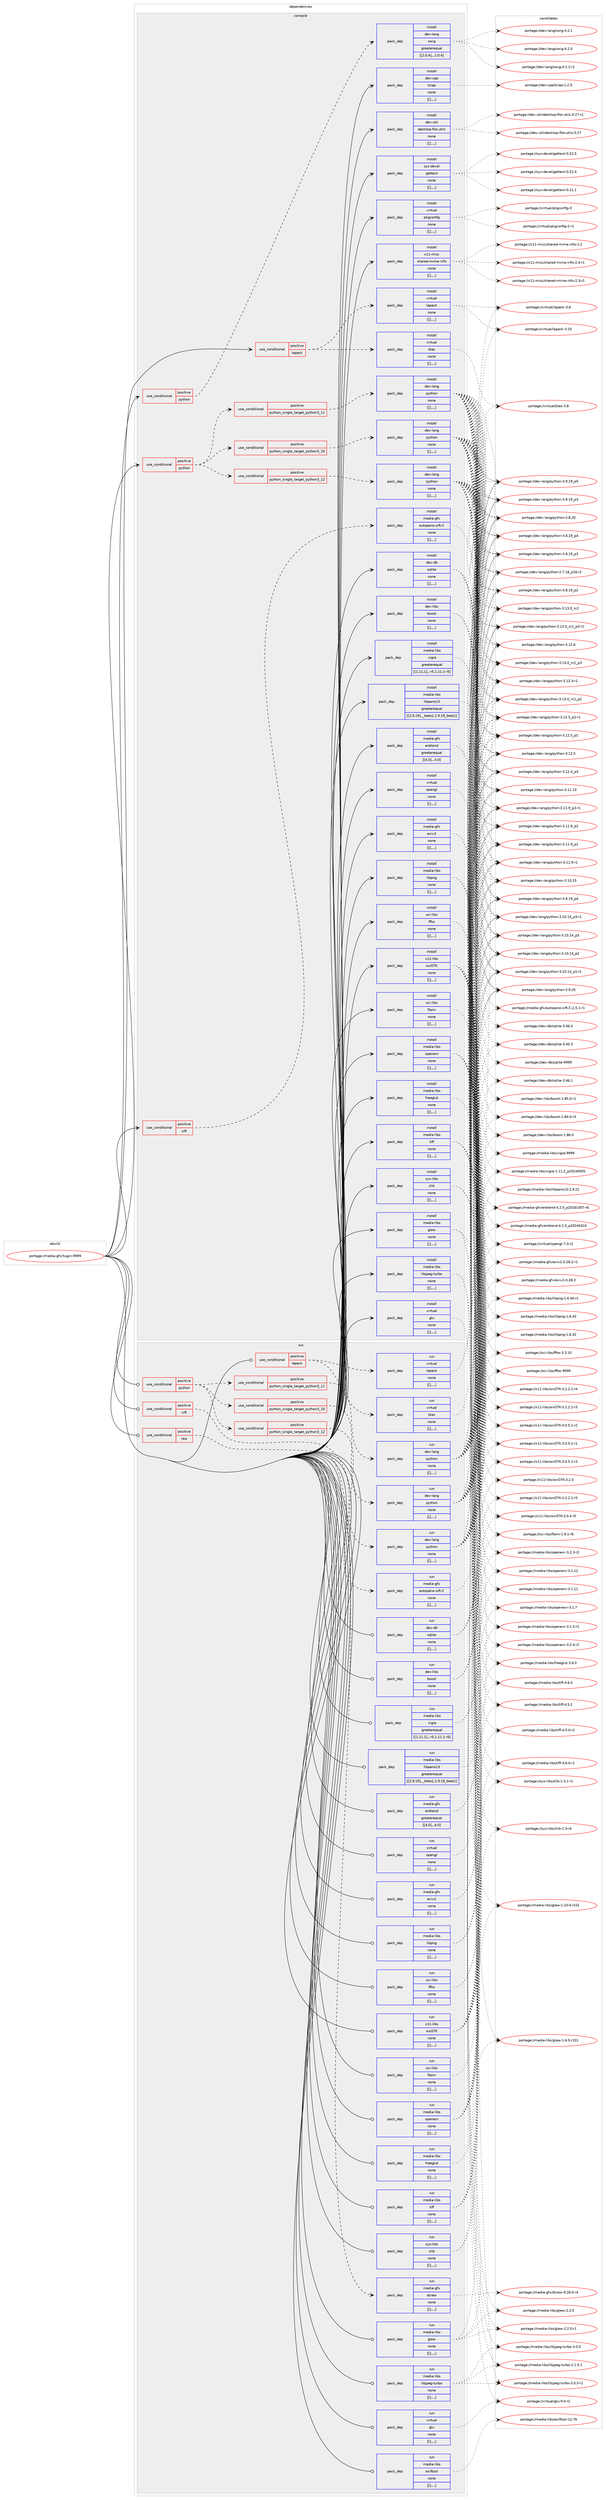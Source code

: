 digraph prolog {

# *************
# Graph options
# *************

newrank=true;
concentrate=true;
compound=true;
graph [rankdir=LR,fontname=Helvetica,fontsize=10,ranksep=1.5];#, ranksep=2.5, nodesep=0.2];
edge  [arrowhead=vee];
node  [fontname=Helvetica,fontsize=10];

# **********
# The ebuild
# **********

subgraph cluster_leftcol {
color=gray;
label=<<i>ebuild</i>>;
id [label="portage://media-gfx/hugin-9999", color=red, width=4, href="../media-gfx/hugin-9999.svg"];
}

# ****************
# The dependencies
# ****************

subgraph cluster_midcol {
color=gray;
label=<<i>dependencies</i>>;
subgraph cluster_compile {
fillcolor="#eeeeee";
style=filled;
label=<<i>compile</i>>;
subgraph cond76114 {
dependency304784 [label=<<TABLE BORDER="0" CELLBORDER="1" CELLSPACING="0" CELLPADDING="4"><TR><TD ROWSPAN="3" CELLPADDING="10">use_conditional</TD></TR><TR><TD>positive</TD></TR><TR><TD>lapack</TD></TR></TABLE>>, shape=none, color=red];
subgraph pack226181 {
dependency304785 [label=<<TABLE BORDER="0" CELLBORDER="1" CELLSPACING="0" CELLPADDING="4" WIDTH="220"><TR><TD ROWSPAN="6" CELLPADDING="30">pack_dep</TD></TR><TR><TD WIDTH="110">install</TD></TR><TR><TD>virtual</TD></TR><TR><TD>blas</TD></TR><TR><TD>none</TD></TR><TR><TD>[[],,,,]</TD></TR></TABLE>>, shape=none, color=blue];
}
dependency304784:e -> dependency304785:w [weight=20,style="dashed",arrowhead="vee"];
subgraph pack226182 {
dependency304786 [label=<<TABLE BORDER="0" CELLBORDER="1" CELLSPACING="0" CELLPADDING="4" WIDTH="220"><TR><TD ROWSPAN="6" CELLPADDING="30">pack_dep</TD></TR><TR><TD WIDTH="110">install</TD></TR><TR><TD>virtual</TD></TR><TR><TD>lapack</TD></TR><TR><TD>none</TD></TR><TR><TD>[[],,,,]</TD></TR></TABLE>>, shape=none, color=blue];
}
dependency304784:e -> dependency304786:w [weight=20,style="dashed",arrowhead="vee"];
}
id:e -> dependency304784:w [weight=20,style="solid",arrowhead="vee"];
subgraph cond76115 {
dependency304787 [label=<<TABLE BORDER="0" CELLBORDER="1" CELLSPACING="0" CELLPADDING="4"><TR><TD ROWSPAN="3" CELLPADDING="10">use_conditional</TD></TR><TR><TD>positive</TD></TR><TR><TD>python</TD></TR></TABLE>>, shape=none, color=red];
subgraph cond76116 {
dependency304788 [label=<<TABLE BORDER="0" CELLBORDER="1" CELLSPACING="0" CELLPADDING="4"><TR><TD ROWSPAN="3" CELLPADDING="10">use_conditional</TD></TR><TR><TD>positive</TD></TR><TR><TD>python_single_target_python3_10</TD></TR></TABLE>>, shape=none, color=red];
subgraph pack226183 {
dependency304789 [label=<<TABLE BORDER="0" CELLBORDER="1" CELLSPACING="0" CELLPADDING="4" WIDTH="220"><TR><TD ROWSPAN="6" CELLPADDING="30">pack_dep</TD></TR><TR><TD WIDTH="110">install</TD></TR><TR><TD>dev-lang</TD></TR><TR><TD>python</TD></TR><TR><TD>none</TD></TR><TR><TD>[[],,,,]</TD></TR></TABLE>>, shape=none, color=blue];
}
dependency304788:e -> dependency304789:w [weight=20,style="dashed",arrowhead="vee"];
}
dependency304787:e -> dependency304788:w [weight=20,style="dashed",arrowhead="vee"];
subgraph cond76117 {
dependency304790 [label=<<TABLE BORDER="0" CELLBORDER="1" CELLSPACING="0" CELLPADDING="4"><TR><TD ROWSPAN="3" CELLPADDING="10">use_conditional</TD></TR><TR><TD>positive</TD></TR><TR><TD>python_single_target_python3_11</TD></TR></TABLE>>, shape=none, color=red];
subgraph pack226184 {
dependency304791 [label=<<TABLE BORDER="0" CELLBORDER="1" CELLSPACING="0" CELLPADDING="4" WIDTH="220"><TR><TD ROWSPAN="6" CELLPADDING="30">pack_dep</TD></TR><TR><TD WIDTH="110">install</TD></TR><TR><TD>dev-lang</TD></TR><TR><TD>python</TD></TR><TR><TD>none</TD></TR><TR><TD>[[],,,,]</TD></TR></TABLE>>, shape=none, color=blue];
}
dependency304790:e -> dependency304791:w [weight=20,style="dashed",arrowhead="vee"];
}
dependency304787:e -> dependency304790:w [weight=20,style="dashed",arrowhead="vee"];
subgraph cond76118 {
dependency304792 [label=<<TABLE BORDER="0" CELLBORDER="1" CELLSPACING="0" CELLPADDING="4"><TR><TD ROWSPAN="3" CELLPADDING="10">use_conditional</TD></TR><TR><TD>positive</TD></TR><TR><TD>python_single_target_python3_12</TD></TR></TABLE>>, shape=none, color=red];
subgraph pack226185 {
dependency304793 [label=<<TABLE BORDER="0" CELLBORDER="1" CELLSPACING="0" CELLPADDING="4" WIDTH="220"><TR><TD ROWSPAN="6" CELLPADDING="30">pack_dep</TD></TR><TR><TD WIDTH="110">install</TD></TR><TR><TD>dev-lang</TD></TR><TR><TD>python</TD></TR><TR><TD>none</TD></TR><TR><TD>[[],,,,]</TD></TR></TABLE>>, shape=none, color=blue];
}
dependency304792:e -> dependency304793:w [weight=20,style="dashed",arrowhead="vee"];
}
dependency304787:e -> dependency304792:w [weight=20,style="dashed",arrowhead="vee"];
}
id:e -> dependency304787:w [weight=20,style="solid",arrowhead="vee"];
subgraph cond76119 {
dependency304794 [label=<<TABLE BORDER="0" CELLBORDER="1" CELLSPACING="0" CELLPADDING="4"><TR><TD ROWSPAN="3" CELLPADDING="10">use_conditional</TD></TR><TR><TD>positive</TD></TR><TR><TD>python</TD></TR></TABLE>>, shape=none, color=red];
subgraph pack226186 {
dependency304795 [label=<<TABLE BORDER="0" CELLBORDER="1" CELLSPACING="0" CELLPADDING="4" WIDTH="220"><TR><TD ROWSPAN="6" CELLPADDING="30">pack_dep</TD></TR><TR><TD WIDTH="110">install</TD></TR><TR><TD>dev-lang</TD></TR><TR><TD>swig</TD></TR><TR><TD>greaterequal</TD></TR><TR><TD>[[2,0,4],,,2.0.4]</TD></TR></TABLE>>, shape=none, color=blue];
}
dependency304794:e -> dependency304795:w [weight=20,style="dashed",arrowhead="vee"];
}
id:e -> dependency304794:w [weight=20,style="solid",arrowhead="vee"];
subgraph cond76120 {
dependency304796 [label=<<TABLE BORDER="0" CELLBORDER="1" CELLSPACING="0" CELLPADDING="4"><TR><TD ROWSPAN="3" CELLPADDING="10">use_conditional</TD></TR><TR><TD>positive</TD></TR><TR><TD>sift</TD></TR></TABLE>>, shape=none, color=red];
subgraph pack226187 {
dependency304797 [label=<<TABLE BORDER="0" CELLBORDER="1" CELLSPACING="0" CELLPADDING="4" WIDTH="220"><TR><TD ROWSPAN="6" CELLPADDING="30">pack_dep</TD></TR><TR><TD WIDTH="110">install</TD></TR><TR><TD>media-gfx</TD></TR><TR><TD>autopano-sift-C</TD></TR><TR><TD>none</TD></TR><TR><TD>[[],,,,]</TD></TR></TABLE>>, shape=none, color=blue];
}
dependency304796:e -> dependency304797:w [weight=20,style="dashed",arrowhead="vee"];
}
id:e -> dependency304796:w [weight=20,style="solid",arrowhead="vee"];
subgraph pack226188 {
dependency304798 [label=<<TABLE BORDER="0" CELLBORDER="1" CELLSPACING="0" CELLPADDING="4" WIDTH="220"><TR><TD ROWSPAN="6" CELLPADDING="30">pack_dep</TD></TR><TR><TD WIDTH="110">install</TD></TR><TR><TD>dev-cpp</TD></TR><TR><TD>tclap</TD></TR><TR><TD>none</TD></TR><TR><TD>[[],,,,]</TD></TR></TABLE>>, shape=none, color=blue];
}
id:e -> dependency304798:w [weight=20,style="solid",arrowhead="vee"];
subgraph pack226189 {
dependency304799 [label=<<TABLE BORDER="0" CELLBORDER="1" CELLSPACING="0" CELLPADDING="4" WIDTH="220"><TR><TD ROWSPAN="6" CELLPADDING="30">pack_dep</TD></TR><TR><TD WIDTH="110">install</TD></TR><TR><TD>dev-db</TD></TR><TR><TD>sqlite</TD></TR><TR><TD>none</TD></TR><TR><TD>[[],,,,]</TD></TR></TABLE>>, shape=none, color=blue];
}
id:e -> dependency304799:w [weight=20,style="solid",arrowhead="vee"];
subgraph pack226190 {
dependency304800 [label=<<TABLE BORDER="0" CELLBORDER="1" CELLSPACING="0" CELLPADDING="4" WIDTH="220"><TR><TD ROWSPAN="6" CELLPADDING="30">pack_dep</TD></TR><TR><TD WIDTH="110">install</TD></TR><TR><TD>dev-libs</TD></TR><TR><TD>boost</TD></TR><TR><TD>none</TD></TR><TR><TD>[[],,,,]</TD></TR></TABLE>>, shape=none, color=blue];
}
id:e -> dependency304800:w [weight=20,style="solid",arrowhead="vee"];
subgraph pack226191 {
dependency304801 [label=<<TABLE BORDER="0" CELLBORDER="1" CELLSPACING="0" CELLPADDING="4" WIDTH="220"><TR><TD ROWSPAN="6" CELLPADDING="30">pack_dep</TD></TR><TR><TD WIDTH="110">install</TD></TR><TR><TD>dev-util</TD></TR><TR><TD>desktop-file-utils</TD></TR><TR><TD>none</TD></TR><TR><TD>[[],,,,]</TD></TR></TABLE>>, shape=none, color=blue];
}
id:e -> dependency304801:w [weight=20,style="solid",arrowhead="vee"];
subgraph pack226192 {
dependency304802 [label=<<TABLE BORDER="0" CELLBORDER="1" CELLSPACING="0" CELLPADDING="4" WIDTH="220"><TR><TD ROWSPAN="6" CELLPADDING="30">pack_dep</TD></TR><TR><TD WIDTH="110">install</TD></TR><TR><TD>media-gfx</TD></TR><TR><TD>enblend</TD></TR><TR><TD>greaterequal</TD></TR><TR><TD>[[4,0],,,4.0]</TD></TR></TABLE>>, shape=none, color=blue];
}
id:e -> dependency304802:w [weight=20,style="solid",arrowhead="vee"];
subgraph pack226193 {
dependency304803 [label=<<TABLE BORDER="0" CELLBORDER="1" CELLSPACING="0" CELLPADDING="4" WIDTH="220"><TR><TD ROWSPAN="6" CELLPADDING="30">pack_dep</TD></TR><TR><TD WIDTH="110">install</TD></TR><TR><TD>media-gfx</TD></TR><TR><TD>exiv2</TD></TR><TR><TD>none</TD></TR><TR><TD>[[],,,,]</TD></TR></TABLE>>, shape=none, color=blue];
}
id:e -> dependency304803:w [weight=20,style="solid",arrowhead="vee"];
subgraph pack226194 {
dependency304804 [label=<<TABLE BORDER="0" CELLBORDER="1" CELLSPACING="0" CELLPADDING="4" WIDTH="220"><TR><TD ROWSPAN="6" CELLPADDING="30">pack_dep</TD></TR><TR><TD WIDTH="110">install</TD></TR><TR><TD>media-libs</TD></TR><TR><TD>freeglut</TD></TR><TR><TD>none</TD></TR><TR><TD>[[],,,,]</TD></TR></TABLE>>, shape=none, color=blue];
}
id:e -> dependency304804:w [weight=20,style="solid",arrowhead="vee"];
subgraph pack226195 {
dependency304805 [label=<<TABLE BORDER="0" CELLBORDER="1" CELLSPACING="0" CELLPADDING="4" WIDTH="220"><TR><TD ROWSPAN="6" CELLPADDING="30">pack_dep</TD></TR><TR><TD WIDTH="110">install</TD></TR><TR><TD>media-libs</TD></TR><TR><TD>glew</TD></TR><TR><TD>none</TD></TR><TR><TD>[[],,,,]</TD></TR></TABLE>>, shape=none, color=blue];
}
id:e -> dependency304805:w [weight=20,style="solid",arrowhead="vee"];
subgraph pack226196 {
dependency304806 [label=<<TABLE BORDER="0" CELLBORDER="1" CELLSPACING="0" CELLPADDING="4" WIDTH="220"><TR><TD ROWSPAN="6" CELLPADDING="30">pack_dep</TD></TR><TR><TD WIDTH="110">install</TD></TR><TR><TD>media-libs</TD></TR><TR><TD>libjpeg-turbo</TD></TR><TR><TD>none</TD></TR><TR><TD>[[],,,,]</TD></TR></TABLE>>, shape=none, color=blue];
}
id:e -> dependency304806:w [weight=20,style="solid",arrowhead="vee"];
subgraph pack226197 {
dependency304807 [label=<<TABLE BORDER="0" CELLBORDER="1" CELLSPACING="0" CELLPADDING="4" WIDTH="220"><TR><TD ROWSPAN="6" CELLPADDING="30">pack_dep</TD></TR><TR><TD WIDTH="110">install</TD></TR><TR><TD>media-libs</TD></TR><TR><TD>libpano13</TD></TR><TR><TD>greaterequal</TD></TR><TR><TD>[[2,9,19],,_beta1,2.9.19_beta1]</TD></TR></TABLE>>, shape=none, color=blue];
}
id:e -> dependency304807:w [weight=20,style="solid",arrowhead="vee"];
subgraph pack226198 {
dependency304808 [label=<<TABLE BORDER="0" CELLBORDER="1" CELLSPACING="0" CELLPADDING="4" WIDTH="220"><TR><TD ROWSPAN="6" CELLPADDING="30">pack_dep</TD></TR><TR><TD WIDTH="110">install</TD></TR><TR><TD>media-libs</TD></TR><TR><TD>libpng</TD></TR><TR><TD>none</TD></TR><TR><TD>[[],,,,]</TD></TR></TABLE>>, shape=none, color=blue];
}
id:e -> dependency304808:w [weight=20,style="solid",arrowhead="vee"];
subgraph pack226199 {
dependency304809 [label=<<TABLE BORDER="0" CELLBORDER="1" CELLSPACING="0" CELLPADDING="4" WIDTH="220"><TR><TD ROWSPAN="6" CELLPADDING="30">pack_dep</TD></TR><TR><TD WIDTH="110">install</TD></TR><TR><TD>media-libs</TD></TR><TR><TD>openexr</TD></TR><TR><TD>none</TD></TR><TR><TD>[[],,,,]</TD></TR></TABLE>>, shape=none, color=blue];
}
id:e -> dependency304809:w [weight=20,style="solid",arrowhead="vee"];
subgraph pack226200 {
dependency304810 [label=<<TABLE BORDER="0" CELLBORDER="1" CELLSPACING="0" CELLPADDING="4" WIDTH="220"><TR><TD ROWSPAN="6" CELLPADDING="30">pack_dep</TD></TR><TR><TD WIDTH="110">install</TD></TR><TR><TD>media-libs</TD></TR><TR><TD>tiff</TD></TR><TR><TD>none</TD></TR><TR><TD>[[],,,,]</TD></TR></TABLE>>, shape=none, color=blue];
}
id:e -> dependency304810:w [weight=20,style="solid",arrowhead="vee"];
subgraph pack226201 {
dependency304811 [label=<<TABLE BORDER="0" CELLBORDER="1" CELLSPACING="0" CELLPADDING="4" WIDTH="220"><TR><TD ROWSPAN="6" CELLPADDING="30">pack_dep</TD></TR><TR><TD WIDTH="110">install</TD></TR><TR><TD>media-libs</TD></TR><TR><TD>vigra</TD></TR><TR><TD>greaterequal</TD></TR><TR><TD>[[1,11,1],,-r5,1.11.1-r5]</TD></TR></TABLE>>, shape=none, color=blue];
}
id:e -> dependency304811:w [weight=20,style="solid",arrowhead="vee"];
subgraph pack226202 {
dependency304812 [label=<<TABLE BORDER="0" CELLBORDER="1" CELLSPACING="0" CELLPADDING="4" WIDTH="220"><TR><TD ROWSPAN="6" CELLPADDING="30">pack_dep</TD></TR><TR><TD WIDTH="110">install</TD></TR><TR><TD>sci-libs</TD></TR><TR><TD>fftw</TD></TR><TR><TD>none</TD></TR><TR><TD>[[],,,,]</TD></TR></TABLE>>, shape=none, color=blue];
}
id:e -> dependency304812:w [weight=20,style="solid",arrowhead="vee"];
subgraph pack226203 {
dependency304813 [label=<<TABLE BORDER="0" CELLBORDER="1" CELLSPACING="0" CELLPADDING="4" WIDTH="220"><TR><TD ROWSPAN="6" CELLPADDING="30">pack_dep</TD></TR><TR><TD WIDTH="110">install</TD></TR><TR><TD>sci-libs</TD></TR><TR><TD>flann</TD></TR><TR><TD>none</TD></TR><TR><TD>[[],,,,]</TD></TR></TABLE>>, shape=none, color=blue];
}
id:e -> dependency304813:w [weight=20,style="solid",arrowhead="vee"];
subgraph pack226204 {
dependency304814 [label=<<TABLE BORDER="0" CELLBORDER="1" CELLSPACING="0" CELLPADDING="4" WIDTH="220"><TR><TD ROWSPAN="6" CELLPADDING="30">pack_dep</TD></TR><TR><TD WIDTH="110">install</TD></TR><TR><TD>sys-devel</TD></TR><TR><TD>gettext</TD></TR><TR><TD>none</TD></TR><TR><TD>[[],,,,]</TD></TR></TABLE>>, shape=none, color=blue];
}
id:e -> dependency304814:w [weight=20,style="solid",arrowhead="vee"];
subgraph pack226205 {
dependency304815 [label=<<TABLE BORDER="0" CELLBORDER="1" CELLSPACING="0" CELLPADDING="4" WIDTH="220"><TR><TD ROWSPAN="6" CELLPADDING="30">pack_dep</TD></TR><TR><TD WIDTH="110">install</TD></TR><TR><TD>sys-libs</TD></TR><TR><TD>zlib</TD></TR><TR><TD>none</TD></TR><TR><TD>[[],,,,]</TD></TR></TABLE>>, shape=none, color=blue];
}
id:e -> dependency304815:w [weight=20,style="solid",arrowhead="vee"];
subgraph pack226206 {
dependency304816 [label=<<TABLE BORDER="0" CELLBORDER="1" CELLSPACING="0" CELLPADDING="4" WIDTH="220"><TR><TD ROWSPAN="6" CELLPADDING="30">pack_dep</TD></TR><TR><TD WIDTH="110">install</TD></TR><TR><TD>virtual</TD></TR><TR><TD>glu</TD></TR><TR><TD>none</TD></TR><TR><TD>[[],,,,]</TD></TR></TABLE>>, shape=none, color=blue];
}
id:e -> dependency304816:w [weight=20,style="solid",arrowhead="vee"];
subgraph pack226207 {
dependency304817 [label=<<TABLE BORDER="0" CELLBORDER="1" CELLSPACING="0" CELLPADDING="4" WIDTH="220"><TR><TD ROWSPAN="6" CELLPADDING="30">pack_dep</TD></TR><TR><TD WIDTH="110">install</TD></TR><TR><TD>virtual</TD></TR><TR><TD>opengl</TD></TR><TR><TD>none</TD></TR><TR><TD>[[],,,,]</TD></TR></TABLE>>, shape=none, color=blue];
}
id:e -> dependency304817:w [weight=20,style="solid",arrowhead="vee"];
subgraph pack226208 {
dependency304818 [label=<<TABLE BORDER="0" CELLBORDER="1" CELLSPACING="0" CELLPADDING="4" WIDTH="220"><TR><TD ROWSPAN="6" CELLPADDING="30">pack_dep</TD></TR><TR><TD WIDTH="110">install</TD></TR><TR><TD>virtual</TD></TR><TR><TD>pkgconfig</TD></TR><TR><TD>none</TD></TR><TR><TD>[[],,,,]</TD></TR></TABLE>>, shape=none, color=blue];
}
id:e -> dependency304818:w [weight=20,style="solid",arrowhead="vee"];
subgraph pack226209 {
dependency304819 [label=<<TABLE BORDER="0" CELLBORDER="1" CELLSPACING="0" CELLPADDING="4" WIDTH="220"><TR><TD ROWSPAN="6" CELLPADDING="30">pack_dep</TD></TR><TR><TD WIDTH="110">install</TD></TR><TR><TD>x11-libs</TD></TR><TR><TD>wxGTK</TD></TR><TR><TD>none</TD></TR><TR><TD>[[],,,,]</TD></TR></TABLE>>, shape=none, color=blue];
}
id:e -> dependency304819:w [weight=20,style="solid",arrowhead="vee"];
subgraph pack226210 {
dependency304820 [label=<<TABLE BORDER="0" CELLBORDER="1" CELLSPACING="0" CELLPADDING="4" WIDTH="220"><TR><TD ROWSPAN="6" CELLPADDING="30">pack_dep</TD></TR><TR><TD WIDTH="110">install</TD></TR><TR><TD>x11-misc</TD></TR><TR><TD>shared-mime-info</TD></TR><TR><TD>none</TD></TR><TR><TD>[[],,,,]</TD></TR></TABLE>>, shape=none, color=blue];
}
id:e -> dependency304820:w [weight=20,style="solid",arrowhead="vee"];
}
subgraph cluster_compileandrun {
fillcolor="#eeeeee";
style=filled;
label=<<i>compile and run</i>>;
}
subgraph cluster_run {
fillcolor="#eeeeee";
style=filled;
label=<<i>run</i>>;
subgraph cond76121 {
dependency304821 [label=<<TABLE BORDER="0" CELLBORDER="1" CELLSPACING="0" CELLPADDING="4"><TR><TD ROWSPAN="3" CELLPADDING="10">use_conditional</TD></TR><TR><TD>positive</TD></TR><TR><TD>lapack</TD></TR></TABLE>>, shape=none, color=red];
subgraph pack226211 {
dependency304822 [label=<<TABLE BORDER="0" CELLBORDER="1" CELLSPACING="0" CELLPADDING="4" WIDTH="220"><TR><TD ROWSPAN="6" CELLPADDING="30">pack_dep</TD></TR><TR><TD WIDTH="110">run</TD></TR><TR><TD>virtual</TD></TR><TR><TD>blas</TD></TR><TR><TD>none</TD></TR><TR><TD>[[],,,,]</TD></TR></TABLE>>, shape=none, color=blue];
}
dependency304821:e -> dependency304822:w [weight=20,style="dashed",arrowhead="vee"];
subgraph pack226212 {
dependency304823 [label=<<TABLE BORDER="0" CELLBORDER="1" CELLSPACING="0" CELLPADDING="4" WIDTH="220"><TR><TD ROWSPAN="6" CELLPADDING="30">pack_dep</TD></TR><TR><TD WIDTH="110">run</TD></TR><TR><TD>virtual</TD></TR><TR><TD>lapack</TD></TR><TR><TD>none</TD></TR><TR><TD>[[],,,,]</TD></TR></TABLE>>, shape=none, color=blue];
}
dependency304821:e -> dependency304823:w [weight=20,style="dashed",arrowhead="vee"];
}
id:e -> dependency304821:w [weight=20,style="solid",arrowhead="odot"];
subgraph cond76122 {
dependency304824 [label=<<TABLE BORDER="0" CELLBORDER="1" CELLSPACING="0" CELLPADDING="4"><TR><TD ROWSPAN="3" CELLPADDING="10">use_conditional</TD></TR><TR><TD>positive</TD></TR><TR><TD>python</TD></TR></TABLE>>, shape=none, color=red];
subgraph cond76123 {
dependency304825 [label=<<TABLE BORDER="0" CELLBORDER="1" CELLSPACING="0" CELLPADDING="4"><TR><TD ROWSPAN="3" CELLPADDING="10">use_conditional</TD></TR><TR><TD>positive</TD></TR><TR><TD>python_single_target_python3_10</TD></TR></TABLE>>, shape=none, color=red];
subgraph pack226213 {
dependency304826 [label=<<TABLE BORDER="0" CELLBORDER="1" CELLSPACING="0" CELLPADDING="4" WIDTH="220"><TR><TD ROWSPAN="6" CELLPADDING="30">pack_dep</TD></TR><TR><TD WIDTH="110">run</TD></TR><TR><TD>dev-lang</TD></TR><TR><TD>python</TD></TR><TR><TD>none</TD></TR><TR><TD>[[],,,,]</TD></TR></TABLE>>, shape=none, color=blue];
}
dependency304825:e -> dependency304826:w [weight=20,style="dashed",arrowhead="vee"];
}
dependency304824:e -> dependency304825:w [weight=20,style="dashed",arrowhead="vee"];
subgraph cond76124 {
dependency304827 [label=<<TABLE BORDER="0" CELLBORDER="1" CELLSPACING="0" CELLPADDING="4"><TR><TD ROWSPAN="3" CELLPADDING="10">use_conditional</TD></TR><TR><TD>positive</TD></TR><TR><TD>python_single_target_python3_11</TD></TR></TABLE>>, shape=none, color=red];
subgraph pack226214 {
dependency304828 [label=<<TABLE BORDER="0" CELLBORDER="1" CELLSPACING="0" CELLPADDING="4" WIDTH="220"><TR><TD ROWSPAN="6" CELLPADDING="30">pack_dep</TD></TR><TR><TD WIDTH="110">run</TD></TR><TR><TD>dev-lang</TD></TR><TR><TD>python</TD></TR><TR><TD>none</TD></TR><TR><TD>[[],,,,]</TD></TR></TABLE>>, shape=none, color=blue];
}
dependency304827:e -> dependency304828:w [weight=20,style="dashed",arrowhead="vee"];
}
dependency304824:e -> dependency304827:w [weight=20,style="dashed",arrowhead="vee"];
subgraph cond76125 {
dependency304829 [label=<<TABLE BORDER="0" CELLBORDER="1" CELLSPACING="0" CELLPADDING="4"><TR><TD ROWSPAN="3" CELLPADDING="10">use_conditional</TD></TR><TR><TD>positive</TD></TR><TR><TD>python_single_target_python3_12</TD></TR></TABLE>>, shape=none, color=red];
subgraph pack226215 {
dependency304830 [label=<<TABLE BORDER="0" CELLBORDER="1" CELLSPACING="0" CELLPADDING="4" WIDTH="220"><TR><TD ROWSPAN="6" CELLPADDING="30">pack_dep</TD></TR><TR><TD WIDTH="110">run</TD></TR><TR><TD>dev-lang</TD></TR><TR><TD>python</TD></TR><TR><TD>none</TD></TR><TR><TD>[[],,,,]</TD></TR></TABLE>>, shape=none, color=blue];
}
dependency304829:e -> dependency304830:w [weight=20,style="dashed",arrowhead="vee"];
}
dependency304824:e -> dependency304829:w [weight=20,style="dashed",arrowhead="vee"];
}
id:e -> dependency304824:w [weight=20,style="solid",arrowhead="odot"];
subgraph cond76126 {
dependency304831 [label=<<TABLE BORDER="0" CELLBORDER="1" CELLSPACING="0" CELLPADDING="4"><TR><TD ROWSPAN="3" CELLPADDING="10">use_conditional</TD></TR><TR><TD>positive</TD></TR><TR><TD>raw</TD></TR></TABLE>>, shape=none, color=red];
subgraph pack226216 {
dependency304832 [label=<<TABLE BORDER="0" CELLBORDER="1" CELLSPACING="0" CELLPADDING="4" WIDTH="220"><TR><TD ROWSPAN="6" CELLPADDING="30">pack_dep</TD></TR><TR><TD WIDTH="110">run</TD></TR><TR><TD>media-gfx</TD></TR><TR><TD>dcraw</TD></TR><TR><TD>none</TD></TR><TR><TD>[[],,,,]</TD></TR></TABLE>>, shape=none, color=blue];
}
dependency304831:e -> dependency304832:w [weight=20,style="dashed",arrowhead="vee"];
}
id:e -> dependency304831:w [weight=20,style="solid",arrowhead="odot"];
subgraph cond76127 {
dependency304833 [label=<<TABLE BORDER="0" CELLBORDER="1" CELLSPACING="0" CELLPADDING="4"><TR><TD ROWSPAN="3" CELLPADDING="10">use_conditional</TD></TR><TR><TD>positive</TD></TR><TR><TD>sift</TD></TR></TABLE>>, shape=none, color=red];
subgraph pack226217 {
dependency304834 [label=<<TABLE BORDER="0" CELLBORDER="1" CELLSPACING="0" CELLPADDING="4" WIDTH="220"><TR><TD ROWSPAN="6" CELLPADDING="30">pack_dep</TD></TR><TR><TD WIDTH="110">run</TD></TR><TR><TD>media-gfx</TD></TR><TR><TD>autopano-sift-C</TD></TR><TR><TD>none</TD></TR><TR><TD>[[],,,,]</TD></TR></TABLE>>, shape=none, color=blue];
}
dependency304833:e -> dependency304834:w [weight=20,style="dashed",arrowhead="vee"];
}
id:e -> dependency304833:w [weight=20,style="solid",arrowhead="odot"];
subgraph pack226218 {
dependency304835 [label=<<TABLE BORDER="0" CELLBORDER="1" CELLSPACING="0" CELLPADDING="4" WIDTH="220"><TR><TD ROWSPAN="6" CELLPADDING="30">pack_dep</TD></TR><TR><TD WIDTH="110">run</TD></TR><TR><TD>dev-db</TD></TR><TR><TD>sqlite</TD></TR><TR><TD>none</TD></TR><TR><TD>[[],,,,]</TD></TR></TABLE>>, shape=none, color=blue];
}
id:e -> dependency304835:w [weight=20,style="solid",arrowhead="odot"];
subgraph pack226219 {
dependency304836 [label=<<TABLE BORDER="0" CELLBORDER="1" CELLSPACING="0" CELLPADDING="4" WIDTH="220"><TR><TD ROWSPAN="6" CELLPADDING="30">pack_dep</TD></TR><TR><TD WIDTH="110">run</TD></TR><TR><TD>dev-libs</TD></TR><TR><TD>boost</TD></TR><TR><TD>none</TD></TR><TR><TD>[[],,,,]</TD></TR></TABLE>>, shape=none, color=blue];
}
id:e -> dependency304836:w [weight=20,style="solid",arrowhead="odot"];
subgraph pack226220 {
dependency304837 [label=<<TABLE BORDER="0" CELLBORDER="1" CELLSPACING="0" CELLPADDING="4" WIDTH="220"><TR><TD ROWSPAN="6" CELLPADDING="30">pack_dep</TD></TR><TR><TD WIDTH="110">run</TD></TR><TR><TD>media-gfx</TD></TR><TR><TD>enblend</TD></TR><TR><TD>greaterequal</TD></TR><TR><TD>[[4,0],,,4.0]</TD></TR></TABLE>>, shape=none, color=blue];
}
id:e -> dependency304837:w [weight=20,style="solid",arrowhead="odot"];
subgraph pack226221 {
dependency304838 [label=<<TABLE BORDER="0" CELLBORDER="1" CELLSPACING="0" CELLPADDING="4" WIDTH="220"><TR><TD ROWSPAN="6" CELLPADDING="30">pack_dep</TD></TR><TR><TD WIDTH="110">run</TD></TR><TR><TD>media-gfx</TD></TR><TR><TD>exiv2</TD></TR><TR><TD>none</TD></TR><TR><TD>[[],,,,]</TD></TR></TABLE>>, shape=none, color=blue];
}
id:e -> dependency304838:w [weight=20,style="solid",arrowhead="odot"];
subgraph pack226222 {
dependency304839 [label=<<TABLE BORDER="0" CELLBORDER="1" CELLSPACING="0" CELLPADDING="4" WIDTH="220"><TR><TD ROWSPAN="6" CELLPADDING="30">pack_dep</TD></TR><TR><TD WIDTH="110">run</TD></TR><TR><TD>media-libs</TD></TR><TR><TD>exiftool</TD></TR><TR><TD>none</TD></TR><TR><TD>[[],,,,]</TD></TR></TABLE>>, shape=none, color=blue];
}
id:e -> dependency304839:w [weight=20,style="solid",arrowhead="odot"];
subgraph pack226223 {
dependency304840 [label=<<TABLE BORDER="0" CELLBORDER="1" CELLSPACING="0" CELLPADDING="4" WIDTH="220"><TR><TD ROWSPAN="6" CELLPADDING="30">pack_dep</TD></TR><TR><TD WIDTH="110">run</TD></TR><TR><TD>media-libs</TD></TR><TR><TD>freeglut</TD></TR><TR><TD>none</TD></TR><TR><TD>[[],,,,]</TD></TR></TABLE>>, shape=none, color=blue];
}
id:e -> dependency304840:w [weight=20,style="solid",arrowhead="odot"];
subgraph pack226224 {
dependency304841 [label=<<TABLE BORDER="0" CELLBORDER="1" CELLSPACING="0" CELLPADDING="4" WIDTH="220"><TR><TD ROWSPAN="6" CELLPADDING="30">pack_dep</TD></TR><TR><TD WIDTH="110">run</TD></TR><TR><TD>media-libs</TD></TR><TR><TD>glew</TD></TR><TR><TD>none</TD></TR><TR><TD>[[],,,,]</TD></TR></TABLE>>, shape=none, color=blue];
}
id:e -> dependency304841:w [weight=20,style="solid",arrowhead="odot"];
subgraph pack226225 {
dependency304842 [label=<<TABLE BORDER="0" CELLBORDER="1" CELLSPACING="0" CELLPADDING="4" WIDTH="220"><TR><TD ROWSPAN="6" CELLPADDING="30">pack_dep</TD></TR><TR><TD WIDTH="110">run</TD></TR><TR><TD>media-libs</TD></TR><TR><TD>libjpeg-turbo</TD></TR><TR><TD>none</TD></TR><TR><TD>[[],,,,]</TD></TR></TABLE>>, shape=none, color=blue];
}
id:e -> dependency304842:w [weight=20,style="solid",arrowhead="odot"];
subgraph pack226226 {
dependency304843 [label=<<TABLE BORDER="0" CELLBORDER="1" CELLSPACING="0" CELLPADDING="4" WIDTH="220"><TR><TD ROWSPAN="6" CELLPADDING="30">pack_dep</TD></TR><TR><TD WIDTH="110">run</TD></TR><TR><TD>media-libs</TD></TR><TR><TD>libpano13</TD></TR><TR><TD>greaterequal</TD></TR><TR><TD>[[2,9,19],,_beta1,2.9.19_beta1]</TD></TR></TABLE>>, shape=none, color=blue];
}
id:e -> dependency304843:w [weight=20,style="solid",arrowhead="odot"];
subgraph pack226227 {
dependency304844 [label=<<TABLE BORDER="0" CELLBORDER="1" CELLSPACING="0" CELLPADDING="4" WIDTH="220"><TR><TD ROWSPAN="6" CELLPADDING="30">pack_dep</TD></TR><TR><TD WIDTH="110">run</TD></TR><TR><TD>media-libs</TD></TR><TR><TD>libpng</TD></TR><TR><TD>none</TD></TR><TR><TD>[[],,,,]</TD></TR></TABLE>>, shape=none, color=blue];
}
id:e -> dependency304844:w [weight=20,style="solid",arrowhead="odot"];
subgraph pack226228 {
dependency304845 [label=<<TABLE BORDER="0" CELLBORDER="1" CELLSPACING="0" CELLPADDING="4" WIDTH="220"><TR><TD ROWSPAN="6" CELLPADDING="30">pack_dep</TD></TR><TR><TD WIDTH="110">run</TD></TR><TR><TD>media-libs</TD></TR><TR><TD>openexr</TD></TR><TR><TD>none</TD></TR><TR><TD>[[],,,,]</TD></TR></TABLE>>, shape=none, color=blue];
}
id:e -> dependency304845:w [weight=20,style="solid",arrowhead="odot"];
subgraph pack226229 {
dependency304846 [label=<<TABLE BORDER="0" CELLBORDER="1" CELLSPACING="0" CELLPADDING="4" WIDTH="220"><TR><TD ROWSPAN="6" CELLPADDING="30">pack_dep</TD></TR><TR><TD WIDTH="110">run</TD></TR><TR><TD>media-libs</TD></TR><TR><TD>tiff</TD></TR><TR><TD>none</TD></TR><TR><TD>[[],,,,]</TD></TR></TABLE>>, shape=none, color=blue];
}
id:e -> dependency304846:w [weight=20,style="solid",arrowhead="odot"];
subgraph pack226230 {
dependency304847 [label=<<TABLE BORDER="0" CELLBORDER="1" CELLSPACING="0" CELLPADDING="4" WIDTH="220"><TR><TD ROWSPAN="6" CELLPADDING="30">pack_dep</TD></TR><TR><TD WIDTH="110">run</TD></TR><TR><TD>media-libs</TD></TR><TR><TD>vigra</TD></TR><TR><TD>greaterequal</TD></TR><TR><TD>[[1,11,1],,-r5,1.11.1-r5]</TD></TR></TABLE>>, shape=none, color=blue];
}
id:e -> dependency304847:w [weight=20,style="solid",arrowhead="odot"];
subgraph pack226231 {
dependency304848 [label=<<TABLE BORDER="0" CELLBORDER="1" CELLSPACING="0" CELLPADDING="4" WIDTH="220"><TR><TD ROWSPAN="6" CELLPADDING="30">pack_dep</TD></TR><TR><TD WIDTH="110">run</TD></TR><TR><TD>sci-libs</TD></TR><TR><TD>fftw</TD></TR><TR><TD>none</TD></TR><TR><TD>[[],,,,]</TD></TR></TABLE>>, shape=none, color=blue];
}
id:e -> dependency304848:w [weight=20,style="solid",arrowhead="odot"];
subgraph pack226232 {
dependency304849 [label=<<TABLE BORDER="0" CELLBORDER="1" CELLSPACING="0" CELLPADDING="4" WIDTH="220"><TR><TD ROWSPAN="6" CELLPADDING="30">pack_dep</TD></TR><TR><TD WIDTH="110">run</TD></TR><TR><TD>sci-libs</TD></TR><TR><TD>flann</TD></TR><TR><TD>none</TD></TR><TR><TD>[[],,,,]</TD></TR></TABLE>>, shape=none, color=blue];
}
id:e -> dependency304849:w [weight=20,style="solid",arrowhead="odot"];
subgraph pack226233 {
dependency304850 [label=<<TABLE BORDER="0" CELLBORDER="1" CELLSPACING="0" CELLPADDING="4" WIDTH="220"><TR><TD ROWSPAN="6" CELLPADDING="30">pack_dep</TD></TR><TR><TD WIDTH="110">run</TD></TR><TR><TD>sys-libs</TD></TR><TR><TD>zlib</TD></TR><TR><TD>none</TD></TR><TR><TD>[[],,,,]</TD></TR></TABLE>>, shape=none, color=blue];
}
id:e -> dependency304850:w [weight=20,style="solid",arrowhead="odot"];
subgraph pack226234 {
dependency304851 [label=<<TABLE BORDER="0" CELLBORDER="1" CELLSPACING="0" CELLPADDING="4" WIDTH="220"><TR><TD ROWSPAN="6" CELLPADDING="30">pack_dep</TD></TR><TR><TD WIDTH="110">run</TD></TR><TR><TD>virtual</TD></TR><TR><TD>glu</TD></TR><TR><TD>none</TD></TR><TR><TD>[[],,,,]</TD></TR></TABLE>>, shape=none, color=blue];
}
id:e -> dependency304851:w [weight=20,style="solid",arrowhead="odot"];
subgraph pack226235 {
dependency304852 [label=<<TABLE BORDER="0" CELLBORDER="1" CELLSPACING="0" CELLPADDING="4" WIDTH="220"><TR><TD ROWSPAN="6" CELLPADDING="30">pack_dep</TD></TR><TR><TD WIDTH="110">run</TD></TR><TR><TD>virtual</TD></TR><TR><TD>opengl</TD></TR><TR><TD>none</TD></TR><TR><TD>[[],,,,]</TD></TR></TABLE>>, shape=none, color=blue];
}
id:e -> dependency304852:w [weight=20,style="solid",arrowhead="odot"];
subgraph pack226236 {
dependency304853 [label=<<TABLE BORDER="0" CELLBORDER="1" CELLSPACING="0" CELLPADDING="4" WIDTH="220"><TR><TD ROWSPAN="6" CELLPADDING="30">pack_dep</TD></TR><TR><TD WIDTH="110">run</TD></TR><TR><TD>x11-libs</TD></TR><TR><TD>wxGTK</TD></TR><TR><TD>none</TD></TR><TR><TD>[[],,,,]</TD></TR></TABLE>>, shape=none, color=blue];
}
id:e -> dependency304853:w [weight=20,style="solid",arrowhead="odot"];
}
}

# **************
# The candidates
# **************

subgraph cluster_choices {
rank=same;
color=gray;
label=<<i>candidates</i>>;

subgraph choice226181 {
color=black;
nodesep=1;
choice1181051141161179710847981089711545514656 [label="portage://virtual/blas-3.8", color=red, width=4,href="../virtual/blas-3.8.svg"];
dependency304785:e -> choice1181051141161179710847981089711545514656:w [style=dotted,weight="100"];
}
subgraph choice226182 {
color=black;
nodesep=1;
choice11810511411611797108471089711297991074551464948 [label="portage://virtual/lapack-3.10", color=red, width=4,href="../virtual/lapack-3.10.svg"];
choice118105114116117971084710897112979910745514656 [label="portage://virtual/lapack-3.8", color=red, width=4,href="../virtual/lapack-3.8.svg"];
dependency304786:e -> choice11810511411611797108471089711297991074551464948:w [style=dotted,weight="100"];
dependency304786:e -> choice118105114116117971084710897112979910745514656:w [style=dotted,weight="100"];
}
subgraph choice226183 {
color=black;
nodesep=1;
choice10010111845108971101034711212111610411111045514649514648951149950 [label="portage://dev-lang/python-3.13.0_rc2", color=red, width=4,href="../dev-lang/python-3.13.0_rc2.svg"];
choice1001011184510897110103471121211161041111104551464951464895114994995112514511449 [label="portage://dev-lang/python-3.13.0_rc1_p3-r1", color=red, width=4,href="../dev-lang/python-3.13.0_rc1_p3-r1.svg"];
choice100101118451089711010347112121116104111110455146495146489511499499511251 [label="portage://dev-lang/python-3.13.0_rc1_p3", color=red, width=4,href="../dev-lang/python-3.13.0_rc1_p3.svg"];
choice100101118451089711010347112121116104111110455146495146489511499499511250 [label="portage://dev-lang/python-3.13.0_rc1_p2", color=red, width=4,href="../dev-lang/python-3.13.0_rc1_p2.svg"];
choice10010111845108971101034711212111610411111045514649504654 [label="portage://dev-lang/python-3.12.6", color=red, width=4,href="../dev-lang/python-3.12.6.svg"];
choice1001011184510897110103471121211161041111104551464950465395112494511449 [label="portage://dev-lang/python-3.12.5_p1-r1", color=red, width=4,href="../dev-lang/python-3.12.5_p1-r1.svg"];
choice100101118451089711010347112121116104111110455146495046539511249 [label="portage://dev-lang/python-3.12.5_p1", color=red, width=4,href="../dev-lang/python-3.12.5_p1.svg"];
choice10010111845108971101034711212111610411111045514649504653 [label="portage://dev-lang/python-3.12.5", color=red, width=4,href="../dev-lang/python-3.12.5.svg"];
choice100101118451089711010347112121116104111110455146495046529511251 [label="portage://dev-lang/python-3.12.4_p3", color=red, width=4,href="../dev-lang/python-3.12.4_p3.svg"];
choice100101118451089711010347112121116104111110455146495046514511449 [label="portage://dev-lang/python-3.12.3-r1", color=red, width=4,href="../dev-lang/python-3.12.3-r1.svg"];
choice1001011184510897110103471121211161041111104551464949464948 [label="portage://dev-lang/python-3.11.10", color=red, width=4,href="../dev-lang/python-3.11.10.svg"];
choice1001011184510897110103471121211161041111104551464949465795112504511449 [label="portage://dev-lang/python-3.11.9_p2-r1", color=red, width=4,href="../dev-lang/python-3.11.9_p2-r1.svg"];
choice100101118451089711010347112121116104111110455146494946579511250 [label="portage://dev-lang/python-3.11.9_p2", color=red, width=4,href="../dev-lang/python-3.11.9_p2.svg"];
choice100101118451089711010347112121116104111110455146494946579511249 [label="portage://dev-lang/python-3.11.9_p1", color=red, width=4,href="../dev-lang/python-3.11.9_p1.svg"];
choice100101118451089711010347112121116104111110455146494946574511449 [label="portage://dev-lang/python-3.11.9-r1", color=red, width=4,href="../dev-lang/python-3.11.9-r1.svg"];
choice1001011184510897110103471121211161041111104551464948464953 [label="portage://dev-lang/python-3.10.15", color=red, width=4,href="../dev-lang/python-3.10.15.svg"];
choice100101118451089711010347112121116104111110455146494846495295112514511449 [label="portage://dev-lang/python-3.10.14_p3-r1", color=red, width=4,href="../dev-lang/python-3.10.14_p3-r1.svg"];
choice10010111845108971101034711212111610411111045514649484649529511251 [label="portage://dev-lang/python-3.10.14_p3", color=red, width=4,href="../dev-lang/python-3.10.14_p3.svg"];
choice10010111845108971101034711212111610411111045514649484649529511250 [label="portage://dev-lang/python-3.10.14_p2", color=red, width=4,href="../dev-lang/python-3.10.14_p2.svg"];
choice100101118451089711010347112121116104111110455146494846495295112494511449 [label="portage://dev-lang/python-3.10.14_p1-r1", color=red, width=4,href="../dev-lang/python-3.10.14_p1-r1.svg"];
choice10010111845108971101034711212111610411111045514657465048 [label="portage://dev-lang/python-3.9.20", color=red, width=4,href="../dev-lang/python-3.9.20.svg"];
choice100101118451089711010347112121116104111110455146574649579511253 [label="portage://dev-lang/python-3.9.19_p5", color=red, width=4,href="../dev-lang/python-3.9.19_p5.svg"];
choice100101118451089711010347112121116104111110455146574649579511252 [label="portage://dev-lang/python-3.9.19_p4", color=red, width=4,href="../dev-lang/python-3.9.19_p4.svg"];
choice100101118451089711010347112121116104111110455146574649579511251 [label="portage://dev-lang/python-3.9.19_p3", color=red, width=4,href="../dev-lang/python-3.9.19_p3.svg"];
choice10010111845108971101034711212111610411111045514656465048 [label="portage://dev-lang/python-3.8.20", color=red, width=4,href="../dev-lang/python-3.8.20.svg"];
choice100101118451089711010347112121116104111110455146564649579511252 [label="portage://dev-lang/python-3.8.19_p4", color=red, width=4,href="../dev-lang/python-3.8.19_p4.svg"];
choice100101118451089711010347112121116104111110455146564649579511251 [label="portage://dev-lang/python-3.8.19_p3", color=red, width=4,href="../dev-lang/python-3.8.19_p3.svg"];
choice100101118451089711010347112121116104111110455146564649579511250 [label="portage://dev-lang/python-3.8.19_p2", color=red, width=4,href="../dev-lang/python-3.8.19_p2.svg"];
choice100101118451089711010347112121116104111110455046554649569511249544511450 [label="portage://dev-lang/python-2.7.18_p16-r2", color=red, width=4,href="../dev-lang/python-2.7.18_p16-r2.svg"];
dependency304789:e -> choice10010111845108971101034711212111610411111045514649514648951149950:w [style=dotted,weight="100"];
dependency304789:e -> choice1001011184510897110103471121211161041111104551464951464895114994995112514511449:w [style=dotted,weight="100"];
dependency304789:e -> choice100101118451089711010347112121116104111110455146495146489511499499511251:w [style=dotted,weight="100"];
dependency304789:e -> choice100101118451089711010347112121116104111110455146495146489511499499511250:w [style=dotted,weight="100"];
dependency304789:e -> choice10010111845108971101034711212111610411111045514649504654:w [style=dotted,weight="100"];
dependency304789:e -> choice1001011184510897110103471121211161041111104551464950465395112494511449:w [style=dotted,weight="100"];
dependency304789:e -> choice100101118451089711010347112121116104111110455146495046539511249:w [style=dotted,weight="100"];
dependency304789:e -> choice10010111845108971101034711212111610411111045514649504653:w [style=dotted,weight="100"];
dependency304789:e -> choice100101118451089711010347112121116104111110455146495046529511251:w [style=dotted,weight="100"];
dependency304789:e -> choice100101118451089711010347112121116104111110455146495046514511449:w [style=dotted,weight="100"];
dependency304789:e -> choice1001011184510897110103471121211161041111104551464949464948:w [style=dotted,weight="100"];
dependency304789:e -> choice1001011184510897110103471121211161041111104551464949465795112504511449:w [style=dotted,weight="100"];
dependency304789:e -> choice100101118451089711010347112121116104111110455146494946579511250:w [style=dotted,weight="100"];
dependency304789:e -> choice100101118451089711010347112121116104111110455146494946579511249:w [style=dotted,weight="100"];
dependency304789:e -> choice100101118451089711010347112121116104111110455146494946574511449:w [style=dotted,weight="100"];
dependency304789:e -> choice1001011184510897110103471121211161041111104551464948464953:w [style=dotted,weight="100"];
dependency304789:e -> choice100101118451089711010347112121116104111110455146494846495295112514511449:w [style=dotted,weight="100"];
dependency304789:e -> choice10010111845108971101034711212111610411111045514649484649529511251:w [style=dotted,weight="100"];
dependency304789:e -> choice10010111845108971101034711212111610411111045514649484649529511250:w [style=dotted,weight="100"];
dependency304789:e -> choice100101118451089711010347112121116104111110455146494846495295112494511449:w [style=dotted,weight="100"];
dependency304789:e -> choice10010111845108971101034711212111610411111045514657465048:w [style=dotted,weight="100"];
dependency304789:e -> choice100101118451089711010347112121116104111110455146574649579511253:w [style=dotted,weight="100"];
dependency304789:e -> choice100101118451089711010347112121116104111110455146574649579511252:w [style=dotted,weight="100"];
dependency304789:e -> choice100101118451089711010347112121116104111110455146574649579511251:w [style=dotted,weight="100"];
dependency304789:e -> choice10010111845108971101034711212111610411111045514656465048:w [style=dotted,weight="100"];
dependency304789:e -> choice100101118451089711010347112121116104111110455146564649579511252:w [style=dotted,weight="100"];
dependency304789:e -> choice100101118451089711010347112121116104111110455146564649579511251:w [style=dotted,weight="100"];
dependency304789:e -> choice100101118451089711010347112121116104111110455146564649579511250:w [style=dotted,weight="100"];
dependency304789:e -> choice100101118451089711010347112121116104111110455046554649569511249544511450:w [style=dotted,weight="100"];
}
subgraph choice226184 {
color=black;
nodesep=1;
choice10010111845108971101034711212111610411111045514649514648951149950 [label="portage://dev-lang/python-3.13.0_rc2", color=red, width=4,href="../dev-lang/python-3.13.0_rc2.svg"];
choice1001011184510897110103471121211161041111104551464951464895114994995112514511449 [label="portage://dev-lang/python-3.13.0_rc1_p3-r1", color=red, width=4,href="../dev-lang/python-3.13.0_rc1_p3-r1.svg"];
choice100101118451089711010347112121116104111110455146495146489511499499511251 [label="portage://dev-lang/python-3.13.0_rc1_p3", color=red, width=4,href="../dev-lang/python-3.13.0_rc1_p3.svg"];
choice100101118451089711010347112121116104111110455146495146489511499499511250 [label="portage://dev-lang/python-3.13.0_rc1_p2", color=red, width=4,href="../dev-lang/python-3.13.0_rc1_p2.svg"];
choice10010111845108971101034711212111610411111045514649504654 [label="portage://dev-lang/python-3.12.6", color=red, width=4,href="../dev-lang/python-3.12.6.svg"];
choice1001011184510897110103471121211161041111104551464950465395112494511449 [label="portage://dev-lang/python-3.12.5_p1-r1", color=red, width=4,href="../dev-lang/python-3.12.5_p1-r1.svg"];
choice100101118451089711010347112121116104111110455146495046539511249 [label="portage://dev-lang/python-3.12.5_p1", color=red, width=4,href="../dev-lang/python-3.12.5_p1.svg"];
choice10010111845108971101034711212111610411111045514649504653 [label="portage://dev-lang/python-3.12.5", color=red, width=4,href="../dev-lang/python-3.12.5.svg"];
choice100101118451089711010347112121116104111110455146495046529511251 [label="portage://dev-lang/python-3.12.4_p3", color=red, width=4,href="../dev-lang/python-3.12.4_p3.svg"];
choice100101118451089711010347112121116104111110455146495046514511449 [label="portage://dev-lang/python-3.12.3-r1", color=red, width=4,href="../dev-lang/python-3.12.3-r1.svg"];
choice1001011184510897110103471121211161041111104551464949464948 [label="portage://dev-lang/python-3.11.10", color=red, width=4,href="../dev-lang/python-3.11.10.svg"];
choice1001011184510897110103471121211161041111104551464949465795112504511449 [label="portage://dev-lang/python-3.11.9_p2-r1", color=red, width=4,href="../dev-lang/python-3.11.9_p2-r1.svg"];
choice100101118451089711010347112121116104111110455146494946579511250 [label="portage://dev-lang/python-3.11.9_p2", color=red, width=4,href="../dev-lang/python-3.11.9_p2.svg"];
choice100101118451089711010347112121116104111110455146494946579511249 [label="portage://dev-lang/python-3.11.9_p1", color=red, width=4,href="../dev-lang/python-3.11.9_p1.svg"];
choice100101118451089711010347112121116104111110455146494946574511449 [label="portage://dev-lang/python-3.11.9-r1", color=red, width=4,href="../dev-lang/python-3.11.9-r1.svg"];
choice1001011184510897110103471121211161041111104551464948464953 [label="portage://dev-lang/python-3.10.15", color=red, width=4,href="../dev-lang/python-3.10.15.svg"];
choice100101118451089711010347112121116104111110455146494846495295112514511449 [label="portage://dev-lang/python-3.10.14_p3-r1", color=red, width=4,href="../dev-lang/python-3.10.14_p3-r1.svg"];
choice10010111845108971101034711212111610411111045514649484649529511251 [label="portage://dev-lang/python-3.10.14_p3", color=red, width=4,href="../dev-lang/python-3.10.14_p3.svg"];
choice10010111845108971101034711212111610411111045514649484649529511250 [label="portage://dev-lang/python-3.10.14_p2", color=red, width=4,href="../dev-lang/python-3.10.14_p2.svg"];
choice100101118451089711010347112121116104111110455146494846495295112494511449 [label="portage://dev-lang/python-3.10.14_p1-r1", color=red, width=4,href="../dev-lang/python-3.10.14_p1-r1.svg"];
choice10010111845108971101034711212111610411111045514657465048 [label="portage://dev-lang/python-3.9.20", color=red, width=4,href="../dev-lang/python-3.9.20.svg"];
choice100101118451089711010347112121116104111110455146574649579511253 [label="portage://dev-lang/python-3.9.19_p5", color=red, width=4,href="../dev-lang/python-3.9.19_p5.svg"];
choice100101118451089711010347112121116104111110455146574649579511252 [label="portage://dev-lang/python-3.9.19_p4", color=red, width=4,href="../dev-lang/python-3.9.19_p4.svg"];
choice100101118451089711010347112121116104111110455146574649579511251 [label="portage://dev-lang/python-3.9.19_p3", color=red, width=4,href="../dev-lang/python-3.9.19_p3.svg"];
choice10010111845108971101034711212111610411111045514656465048 [label="portage://dev-lang/python-3.8.20", color=red, width=4,href="../dev-lang/python-3.8.20.svg"];
choice100101118451089711010347112121116104111110455146564649579511252 [label="portage://dev-lang/python-3.8.19_p4", color=red, width=4,href="../dev-lang/python-3.8.19_p4.svg"];
choice100101118451089711010347112121116104111110455146564649579511251 [label="portage://dev-lang/python-3.8.19_p3", color=red, width=4,href="../dev-lang/python-3.8.19_p3.svg"];
choice100101118451089711010347112121116104111110455146564649579511250 [label="portage://dev-lang/python-3.8.19_p2", color=red, width=4,href="../dev-lang/python-3.8.19_p2.svg"];
choice100101118451089711010347112121116104111110455046554649569511249544511450 [label="portage://dev-lang/python-2.7.18_p16-r2", color=red, width=4,href="../dev-lang/python-2.7.18_p16-r2.svg"];
dependency304791:e -> choice10010111845108971101034711212111610411111045514649514648951149950:w [style=dotted,weight="100"];
dependency304791:e -> choice1001011184510897110103471121211161041111104551464951464895114994995112514511449:w [style=dotted,weight="100"];
dependency304791:e -> choice100101118451089711010347112121116104111110455146495146489511499499511251:w [style=dotted,weight="100"];
dependency304791:e -> choice100101118451089711010347112121116104111110455146495146489511499499511250:w [style=dotted,weight="100"];
dependency304791:e -> choice10010111845108971101034711212111610411111045514649504654:w [style=dotted,weight="100"];
dependency304791:e -> choice1001011184510897110103471121211161041111104551464950465395112494511449:w [style=dotted,weight="100"];
dependency304791:e -> choice100101118451089711010347112121116104111110455146495046539511249:w [style=dotted,weight="100"];
dependency304791:e -> choice10010111845108971101034711212111610411111045514649504653:w [style=dotted,weight="100"];
dependency304791:e -> choice100101118451089711010347112121116104111110455146495046529511251:w [style=dotted,weight="100"];
dependency304791:e -> choice100101118451089711010347112121116104111110455146495046514511449:w [style=dotted,weight="100"];
dependency304791:e -> choice1001011184510897110103471121211161041111104551464949464948:w [style=dotted,weight="100"];
dependency304791:e -> choice1001011184510897110103471121211161041111104551464949465795112504511449:w [style=dotted,weight="100"];
dependency304791:e -> choice100101118451089711010347112121116104111110455146494946579511250:w [style=dotted,weight="100"];
dependency304791:e -> choice100101118451089711010347112121116104111110455146494946579511249:w [style=dotted,weight="100"];
dependency304791:e -> choice100101118451089711010347112121116104111110455146494946574511449:w [style=dotted,weight="100"];
dependency304791:e -> choice1001011184510897110103471121211161041111104551464948464953:w [style=dotted,weight="100"];
dependency304791:e -> choice100101118451089711010347112121116104111110455146494846495295112514511449:w [style=dotted,weight="100"];
dependency304791:e -> choice10010111845108971101034711212111610411111045514649484649529511251:w [style=dotted,weight="100"];
dependency304791:e -> choice10010111845108971101034711212111610411111045514649484649529511250:w [style=dotted,weight="100"];
dependency304791:e -> choice100101118451089711010347112121116104111110455146494846495295112494511449:w [style=dotted,weight="100"];
dependency304791:e -> choice10010111845108971101034711212111610411111045514657465048:w [style=dotted,weight="100"];
dependency304791:e -> choice100101118451089711010347112121116104111110455146574649579511253:w [style=dotted,weight="100"];
dependency304791:e -> choice100101118451089711010347112121116104111110455146574649579511252:w [style=dotted,weight="100"];
dependency304791:e -> choice100101118451089711010347112121116104111110455146574649579511251:w [style=dotted,weight="100"];
dependency304791:e -> choice10010111845108971101034711212111610411111045514656465048:w [style=dotted,weight="100"];
dependency304791:e -> choice100101118451089711010347112121116104111110455146564649579511252:w [style=dotted,weight="100"];
dependency304791:e -> choice100101118451089711010347112121116104111110455146564649579511251:w [style=dotted,weight="100"];
dependency304791:e -> choice100101118451089711010347112121116104111110455146564649579511250:w [style=dotted,weight="100"];
dependency304791:e -> choice100101118451089711010347112121116104111110455046554649569511249544511450:w [style=dotted,weight="100"];
}
subgraph choice226185 {
color=black;
nodesep=1;
choice10010111845108971101034711212111610411111045514649514648951149950 [label="portage://dev-lang/python-3.13.0_rc2", color=red, width=4,href="../dev-lang/python-3.13.0_rc2.svg"];
choice1001011184510897110103471121211161041111104551464951464895114994995112514511449 [label="portage://dev-lang/python-3.13.0_rc1_p3-r1", color=red, width=4,href="../dev-lang/python-3.13.0_rc1_p3-r1.svg"];
choice100101118451089711010347112121116104111110455146495146489511499499511251 [label="portage://dev-lang/python-3.13.0_rc1_p3", color=red, width=4,href="../dev-lang/python-3.13.0_rc1_p3.svg"];
choice100101118451089711010347112121116104111110455146495146489511499499511250 [label="portage://dev-lang/python-3.13.0_rc1_p2", color=red, width=4,href="../dev-lang/python-3.13.0_rc1_p2.svg"];
choice10010111845108971101034711212111610411111045514649504654 [label="portage://dev-lang/python-3.12.6", color=red, width=4,href="../dev-lang/python-3.12.6.svg"];
choice1001011184510897110103471121211161041111104551464950465395112494511449 [label="portage://dev-lang/python-3.12.5_p1-r1", color=red, width=4,href="../dev-lang/python-3.12.5_p1-r1.svg"];
choice100101118451089711010347112121116104111110455146495046539511249 [label="portage://dev-lang/python-3.12.5_p1", color=red, width=4,href="../dev-lang/python-3.12.5_p1.svg"];
choice10010111845108971101034711212111610411111045514649504653 [label="portage://dev-lang/python-3.12.5", color=red, width=4,href="../dev-lang/python-3.12.5.svg"];
choice100101118451089711010347112121116104111110455146495046529511251 [label="portage://dev-lang/python-3.12.4_p3", color=red, width=4,href="../dev-lang/python-3.12.4_p3.svg"];
choice100101118451089711010347112121116104111110455146495046514511449 [label="portage://dev-lang/python-3.12.3-r1", color=red, width=4,href="../dev-lang/python-3.12.3-r1.svg"];
choice1001011184510897110103471121211161041111104551464949464948 [label="portage://dev-lang/python-3.11.10", color=red, width=4,href="../dev-lang/python-3.11.10.svg"];
choice1001011184510897110103471121211161041111104551464949465795112504511449 [label="portage://dev-lang/python-3.11.9_p2-r1", color=red, width=4,href="../dev-lang/python-3.11.9_p2-r1.svg"];
choice100101118451089711010347112121116104111110455146494946579511250 [label="portage://dev-lang/python-3.11.9_p2", color=red, width=4,href="../dev-lang/python-3.11.9_p2.svg"];
choice100101118451089711010347112121116104111110455146494946579511249 [label="portage://dev-lang/python-3.11.9_p1", color=red, width=4,href="../dev-lang/python-3.11.9_p1.svg"];
choice100101118451089711010347112121116104111110455146494946574511449 [label="portage://dev-lang/python-3.11.9-r1", color=red, width=4,href="../dev-lang/python-3.11.9-r1.svg"];
choice1001011184510897110103471121211161041111104551464948464953 [label="portage://dev-lang/python-3.10.15", color=red, width=4,href="../dev-lang/python-3.10.15.svg"];
choice100101118451089711010347112121116104111110455146494846495295112514511449 [label="portage://dev-lang/python-3.10.14_p3-r1", color=red, width=4,href="../dev-lang/python-3.10.14_p3-r1.svg"];
choice10010111845108971101034711212111610411111045514649484649529511251 [label="portage://dev-lang/python-3.10.14_p3", color=red, width=4,href="../dev-lang/python-3.10.14_p3.svg"];
choice10010111845108971101034711212111610411111045514649484649529511250 [label="portage://dev-lang/python-3.10.14_p2", color=red, width=4,href="../dev-lang/python-3.10.14_p2.svg"];
choice100101118451089711010347112121116104111110455146494846495295112494511449 [label="portage://dev-lang/python-3.10.14_p1-r1", color=red, width=4,href="../dev-lang/python-3.10.14_p1-r1.svg"];
choice10010111845108971101034711212111610411111045514657465048 [label="portage://dev-lang/python-3.9.20", color=red, width=4,href="../dev-lang/python-3.9.20.svg"];
choice100101118451089711010347112121116104111110455146574649579511253 [label="portage://dev-lang/python-3.9.19_p5", color=red, width=4,href="../dev-lang/python-3.9.19_p5.svg"];
choice100101118451089711010347112121116104111110455146574649579511252 [label="portage://dev-lang/python-3.9.19_p4", color=red, width=4,href="../dev-lang/python-3.9.19_p4.svg"];
choice100101118451089711010347112121116104111110455146574649579511251 [label="portage://dev-lang/python-3.9.19_p3", color=red, width=4,href="../dev-lang/python-3.9.19_p3.svg"];
choice10010111845108971101034711212111610411111045514656465048 [label="portage://dev-lang/python-3.8.20", color=red, width=4,href="../dev-lang/python-3.8.20.svg"];
choice100101118451089711010347112121116104111110455146564649579511252 [label="portage://dev-lang/python-3.8.19_p4", color=red, width=4,href="../dev-lang/python-3.8.19_p4.svg"];
choice100101118451089711010347112121116104111110455146564649579511251 [label="portage://dev-lang/python-3.8.19_p3", color=red, width=4,href="../dev-lang/python-3.8.19_p3.svg"];
choice100101118451089711010347112121116104111110455146564649579511250 [label="portage://dev-lang/python-3.8.19_p2", color=red, width=4,href="../dev-lang/python-3.8.19_p2.svg"];
choice100101118451089711010347112121116104111110455046554649569511249544511450 [label="portage://dev-lang/python-2.7.18_p16-r2", color=red, width=4,href="../dev-lang/python-2.7.18_p16-r2.svg"];
dependency304793:e -> choice10010111845108971101034711212111610411111045514649514648951149950:w [style=dotted,weight="100"];
dependency304793:e -> choice1001011184510897110103471121211161041111104551464951464895114994995112514511449:w [style=dotted,weight="100"];
dependency304793:e -> choice100101118451089711010347112121116104111110455146495146489511499499511251:w [style=dotted,weight="100"];
dependency304793:e -> choice100101118451089711010347112121116104111110455146495146489511499499511250:w [style=dotted,weight="100"];
dependency304793:e -> choice10010111845108971101034711212111610411111045514649504654:w [style=dotted,weight="100"];
dependency304793:e -> choice1001011184510897110103471121211161041111104551464950465395112494511449:w [style=dotted,weight="100"];
dependency304793:e -> choice100101118451089711010347112121116104111110455146495046539511249:w [style=dotted,weight="100"];
dependency304793:e -> choice10010111845108971101034711212111610411111045514649504653:w [style=dotted,weight="100"];
dependency304793:e -> choice100101118451089711010347112121116104111110455146495046529511251:w [style=dotted,weight="100"];
dependency304793:e -> choice100101118451089711010347112121116104111110455146495046514511449:w [style=dotted,weight="100"];
dependency304793:e -> choice1001011184510897110103471121211161041111104551464949464948:w [style=dotted,weight="100"];
dependency304793:e -> choice1001011184510897110103471121211161041111104551464949465795112504511449:w [style=dotted,weight="100"];
dependency304793:e -> choice100101118451089711010347112121116104111110455146494946579511250:w [style=dotted,weight="100"];
dependency304793:e -> choice100101118451089711010347112121116104111110455146494946579511249:w [style=dotted,weight="100"];
dependency304793:e -> choice100101118451089711010347112121116104111110455146494946574511449:w [style=dotted,weight="100"];
dependency304793:e -> choice1001011184510897110103471121211161041111104551464948464953:w [style=dotted,weight="100"];
dependency304793:e -> choice100101118451089711010347112121116104111110455146494846495295112514511449:w [style=dotted,weight="100"];
dependency304793:e -> choice10010111845108971101034711212111610411111045514649484649529511251:w [style=dotted,weight="100"];
dependency304793:e -> choice10010111845108971101034711212111610411111045514649484649529511250:w [style=dotted,weight="100"];
dependency304793:e -> choice100101118451089711010347112121116104111110455146494846495295112494511449:w [style=dotted,weight="100"];
dependency304793:e -> choice10010111845108971101034711212111610411111045514657465048:w [style=dotted,weight="100"];
dependency304793:e -> choice100101118451089711010347112121116104111110455146574649579511253:w [style=dotted,weight="100"];
dependency304793:e -> choice100101118451089711010347112121116104111110455146574649579511252:w [style=dotted,weight="100"];
dependency304793:e -> choice100101118451089711010347112121116104111110455146574649579511251:w [style=dotted,weight="100"];
dependency304793:e -> choice10010111845108971101034711212111610411111045514656465048:w [style=dotted,weight="100"];
dependency304793:e -> choice100101118451089711010347112121116104111110455146564649579511252:w [style=dotted,weight="100"];
dependency304793:e -> choice100101118451089711010347112121116104111110455146564649579511251:w [style=dotted,weight="100"];
dependency304793:e -> choice100101118451089711010347112121116104111110455146564649579511250:w [style=dotted,weight="100"];
dependency304793:e -> choice100101118451089711010347112121116104111110455046554649569511249544511450:w [style=dotted,weight="100"];
}
subgraph choice226186 {
color=black;
nodesep=1;
choice100101118451089711010347115119105103455246504649 [label="portage://dev-lang/swig-4.2.1", color=red, width=4,href="../dev-lang/swig-4.2.1.svg"];
choice100101118451089711010347115119105103455246504648 [label="portage://dev-lang/swig-4.2.0", color=red, width=4,href="../dev-lang/swig-4.2.0.svg"];
choice1001011184510897110103471151191051034552464946494511449 [label="portage://dev-lang/swig-4.1.1-r1", color=red, width=4,href="../dev-lang/swig-4.1.1-r1.svg"];
dependency304795:e -> choice100101118451089711010347115119105103455246504649:w [style=dotted,weight="100"];
dependency304795:e -> choice100101118451089711010347115119105103455246504648:w [style=dotted,weight="100"];
dependency304795:e -> choice1001011184510897110103471151191051034552464946494511449:w [style=dotted,weight="100"];
}
subgraph choice226187 {
color=black;
nodesep=1;
choice10910110010597451031021204797117116111112971101114511510510211645674550465346494511449 [label="portage://media-gfx/autopano-sift-C-2.5.1-r1", color=red, width=4,href="../media-gfx/autopano-sift-C-2.5.1-r1.svg"];
dependency304797:e -> choice10910110010597451031021204797117116111112971101114511510510211645674550465346494511449:w [style=dotted,weight="100"];
}
subgraph choice226188 {
color=black;
nodesep=1;
choice1001011184599112112471169910897112454946504653 [label="portage://dev-cpp/tclap-1.2.5", color=red, width=4,href="../dev-cpp/tclap-1.2.5.svg"];
dependency304798:e -> choice1001011184599112112471169910897112454946504653:w [style=dotted,weight="100"];
}
subgraph choice226189 {
color=black;
nodesep=1;
choice1001011184510098471151131081051161014557575757 [label="portage://dev-db/sqlite-9999", color=red, width=4,href="../dev-db/sqlite-9999.svg"];
choice10010111845100984711511310810511610145514652544649 [label="portage://dev-db/sqlite-3.46.1", color=red, width=4,href="../dev-db/sqlite-3.46.1.svg"];
choice10010111845100984711511310810511610145514652544648 [label="portage://dev-db/sqlite-3.46.0", color=red, width=4,href="../dev-db/sqlite-3.46.0.svg"];
choice10010111845100984711511310810511610145514652534651 [label="portage://dev-db/sqlite-3.45.3", color=red, width=4,href="../dev-db/sqlite-3.45.3.svg"];
dependency304799:e -> choice1001011184510098471151131081051161014557575757:w [style=dotted,weight="100"];
dependency304799:e -> choice10010111845100984711511310810511610145514652544649:w [style=dotted,weight="100"];
dependency304799:e -> choice10010111845100984711511310810511610145514652544648:w [style=dotted,weight="100"];
dependency304799:e -> choice10010111845100984711511310810511610145514652534651:w [style=dotted,weight="100"];
}
subgraph choice226190 {
color=black;
nodesep=1;
choice1001011184510810598115479811111111511645494656544648 [label="portage://dev-libs/boost-1.86.0", color=red, width=4,href="../dev-libs/boost-1.86.0.svg"];
choice10010111845108105981154798111111115116454946565346484511449 [label="portage://dev-libs/boost-1.85.0-r1", color=red, width=4,href="../dev-libs/boost-1.85.0-r1.svg"];
choice10010111845108105981154798111111115116454946565246484511451 [label="portage://dev-libs/boost-1.84.0-r3", color=red, width=4,href="../dev-libs/boost-1.84.0-r3.svg"];
dependency304800:e -> choice1001011184510810598115479811111111511645494656544648:w [style=dotted,weight="100"];
dependency304800:e -> choice10010111845108105981154798111111115116454946565346484511449:w [style=dotted,weight="100"];
dependency304800:e -> choice10010111845108105981154798111111115116454946565246484511451:w [style=dotted,weight="100"];
}
subgraph choice226191 {
color=black;
nodesep=1;
choice1001011184511711610510847100101115107116111112451021051081014511711610510811545484650554511449 [label="portage://dev-util/desktop-file-utils-0.27-r1", color=red, width=4,href="../dev-util/desktop-file-utils-0.27-r1.svg"];
choice100101118451171161051084710010111510711611111245102105108101451171161051081154548465055 [label="portage://dev-util/desktop-file-utils-0.27", color=red, width=4,href="../dev-util/desktop-file-utils-0.27.svg"];
dependency304801:e -> choice1001011184511711610510847100101115107116111112451021051081014511711610510811545484650554511449:w [style=dotted,weight="100"];
dependency304801:e -> choice100101118451171161051084710010111510711611111245102105108101451171161051081154548465055:w [style=dotted,weight="100"];
}
subgraph choice226192 {
color=black;
nodesep=1;
choice10910110010597451031021204710111098108101110100455246504648951125048505248525052 [label="portage://media-gfx/enblend-4.2.0_p20240424", color=red, width=4,href="../media-gfx/enblend-4.2.0_p20240424.svg"];
choice109101100105974510310212047101110981081011101004552465046489511250484954494848554511454 [label="portage://media-gfx/enblend-4.2.0_p20161007-r6", color=red, width=4,href="../media-gfx/enblend-4.2.0_p20161007-r6.svg"];
dependency304802:e -> choice10910110010597451031021204710111098108101110100455246504648951125048505248525052:w [style=dotted,weight="100"];
dependency304802:e -> choice109101100105974510310212047101110981081011101004552465046489511250484954494848554511454:w [style=dotted,weight="100"];
}
subgraph choice226193 {
color=black;
nodesep=1;
choice1091011001059745103102120471011201051185045484650564651 [label="portage://media-gfx/exiv2-0.28.3", color=red, width=4,href="../media-gfx/exiv2-0.28.3.svg"];
choice10910110010597451031021204710112010511850454846505646504511449 [label="portage://media-gfx/exiv2-0.28.2-r1", color=red, width=4,href="../media-gfx/exiv2-0.28.2-r1.svg"];
dependency304803:e -> choice1091011001059745103102120471011201051185045484650564651:w [style=dotted,weight="100"];
dependency304803:e -> choice10910110010597451031021204710112010511850454846505646504511449:w [style=dotted,weight="100"];
}
subgraph choice226194 {
color=black;
nodesep=1;
choice10910110010597451081059811547102114101101103108117116455146544648 [label="portage://media-libs/freeglut-3.6.0", color=red, width=4,href="../media-libs/freeglut-3.6.0.svg"];
dependency304804:e -> choice10910110010597451081059811547102114101101103108117116455146544648:w [style=dotted,weight="100"];
}
subgraph choice226195 {
color=black;
nodesep=1;
choice109101100105974510810598115471031081011194550465046484511449 [label="portage://media-libs/glew-2.2.0-r1", color=red, width=4,href="../media-libs/glew-2.2.0-r1.svg"];
choice10910110010597451081059811547103108101119455046504648 [label="portage://media-libs/glew-2.2.0", color=red, width=4,href="../media-libs/glew-2.2.0.svg"];
choice109101100105974510810598115471031081011194549464948464845114494849 [label="portage://media-libs/glew-1.10.0-r101", color=red, width=4,href="../media-libs/glew-1.10.0-r101.svg"];
choice1091011001059745108105981154710310810111945494654464845114494849 [label="portage://media-libs/glew-1.6.0-r101", color=red, width=4,href="../media-libs/glew-1.6.0-r101.svg"];
dependency304805:e -> choice109101100105974510810598115471031081011194550465046484511449:w [style=dotted,weight="100"];
dependency304805:e -> choice10910110010597451081059811547103108101119455046504648:w [style=dotted,weight="100"];
dependency304805:e -> choice109101100105974510810598115471031081011194549464948464845114494849:w [style=dotted,weight="100"];
dependency304805:e -> choice1091011001059745108105981154710310810111945494654464845114494849:w [style=dotted,weight="100"];
}
subgraph choice226196 {
color=black;
nodesep=1;
choice109101100105974510810598115471081059810611210110345116117114981114551464846514511449 [label="portage://media-libs/libjpeg-turbo-3.0.3-r1", color=red, width=4,href="../media-libs/libjpeg-turbo-3.0.3-r1.svg"];
choice10910110010597451081059811547108105981061121011034511611711498111455146484648 [label="portage://media-libs/libjpeg-turbo-3.0.0", color=red, width=4,href="../media-libs/libjpeg-turbo-3.0.0.svg"];
choice109101100105974510810598115471081059810611210110345116117114981114550464946534649 [label="portage://media-libs/libjpeg-turbo-2.1.5.1", color=red, width=4,href="../media-libs/libjpeg-turbo-2.1.5.1.svg"];
dependency304806:e -> choice109101100105974510810598115471081059810611210110345116117114981114551464846514511449:w [style=dotted,weight="100"];
dependency304806:e -> choice10910110010597451081059811547108105981061121011034511611711498111455146484648:w [style=dotted,weight="100"];
dependency304806:e -> choice109101100105974510810598115471081059810611210110345116117114981114550464946534649:w [style=dotted,weight="100"];
}
subgraph choice226197 {
color=black;
nodesep=1;
choice109101100105974510810598115471081059811297110111495145504657465050 [label="portage://media-libs/libpano13-2.9.22", color=red, width=4,href="../media-libs/libpano13-2.9.22.svg"];
dependency304807:e -> choice109101100105974510810598115471081059811297110111495145504657465050:w [style=dotted,weight="100"];
}
subgraph choice226198 {
color=black;
nodesep=1;
choice109101100105974510810598115471081059811211010345494654465251 [label="portage://media-libs/libpng-1.6.43", color=red, width=4,href="../media-libs/libpng-1.6.43.svg"];
choice109101100105974510810598115471081059811211010345494654465250 [label="portage://media-libs/libpng-1.6.42", color=red, width=4,href="../media-libs/libpng-1.6.42.svg"];
choice1091011001059745108105981154710810598112110103454946544652484511449 [label="portage://media-libs/libpng-1.6.40-r1", color=red, width=4,href="../media-libs/libpng-1.6.40-r1.svg"];
dependency304808:e -> choice109101100105974510810598115471081059811211010345494654465251:w [style=dotted,weight="100"];
dependency304808:e -> choice109101100105974510810598115471081059811211010345494654465250:w [style=dotted,weight="100"];
dependency304808:e -> choice1091011001059745108105981154710810598112110103454946544652484511449:w [style=dotted,weight="100"];
}
subgraph choice226199 {
color=black;
nodesep=1;
choice109101100105974510810598115471111121011101011201144551465046524511450 [label="portage://media-libs/openexr-3.2.4-r2", color=red, width=4,href="../media-libs/openexr-3.2.4-r2.svg"];
choice109101100105974510810598115471111121011101011201144551465046514511450 [label="portage://media-libs/openexr-3.2.3-r2", color=red, width=4,href="../media-libs/openexr-3.2.3-r2.svg"];
choice1091011001059745108105981154711111210111010112011445514649464950 [label="portage://media-libs/openexr-3.1.12", color=red, width=4,href="../media-libs/openexr-3.1.12.svg"];
choice1091011001059745108105981154711111210111010112011445514649464949 [label="portage://media-libs/openexr-3.1.11", color=red, width=4,href="../media-libs/openexr-3.1.11.svg"];
choice10910110010597451081059811547111112101110101120114455146494655 [label="portage://media-libs/openexr-3.1.7", color=red, width=4,href="../media-libs/openexr-3.1.7.svg"];
choice109101100105974510810598115471111121011101011201144551464946534511449 [label="portage://media-libs/openexr-3.1.5-r1", color=red, width=4,href="../media-libs/openexr-3.1.5-r1.svg"];
dependency304809:e -> choice109101100105974510810598115471111121011101011201144551465046524511450:w [style=dotted,weight="100"];
dependency304809:e -> choice109101100105974510810598115471111121011101011201144551465046514511450:w [style=dotted,weight="100"];
dependency304809:e -> choice1091011001059745108105981154711111210111010112011445514649464950:w [style=dotted,weight="100"];
dependency304809:e -> choice1091011001059745108105981154711111210111010112011445514649464949:w [style=dotted,weight="100"];
dependency304809:e -> choice10910110010597451081059811547111112101110101120114455146494655:w [style=dotted,weight="100"];
dependency304809:e -> choice109101100105974510810598115471111121011101011201144551464946534511449:w [style=dotted,weight="100"];
}
subgraph choice226200 {
color=black;
nodesep=1;
choice109101100105974510810598115471161051021024552465446484511449 [label="portage://media-libs/tiff-4.6.0-r1", color=red, width=4,href="../media-libs/tiff-4.6.0-r1.svg"];
choice10910110010597451081059811547116105102102455246544648 [label="portage://media-libs/tiff-4.6.0", color=red, width=4,href="../media-libs/tiff-4.6.0.svg"];
choice10910110010597451081059811547116105102102455246534649 [label="portage://media-libs/tiff-4.5.1", color=red, width=4,href="../media-libs/tiff-4.5.1.svg"];
choice109101100105974510810598115471161051021024552465346484511450 [label="portage://media-libs/tiff-4.5.0-r2", color=red, width=4,href="../media-libs/tiff-4.5.0-r2.svg"];
dependency304810:e -> choice109101100105974510810598115471161051021024552465446484511449:w [style=dotted,weight="100"];
dependency304810:e -> choice10910110010597451081059811547116105102102455246544648:w [style=dotted,weight="100"];
dependency304810:e -> choice10910110010597451081059811547116105102102455246534649:w [style=dotted,weight="100"];
dependency304810:e -> choice109101100105974510810598115471161051021024552465346484511450:w [style=dotted,weight="100"];
}
subgraph choice226201 {
color=black;
nodesep=1;
choice10910110010597451081059811547118105103114974557575757 [label="portage://media-libs/vigra-9999", color=red, width=4,href="../media-libs/vigra-9999.svg"];
choice109101100105974510810598115471181051031149745494649494650951125048505248534853 [label="portage://media-libs/vigra-1.11.2_p20240505", color=red, width=4,href="../media-libs/vigra-1.11.2_p20240505.svg"];
dependency304811:e -> choice10910110010597451081059811547118105103114974557575757:w [style=dotted,weight="100"];
dependency304811:e -> choice109101100105974510810598115471181051031149745494649494650951125048505248534853:w [style=dotted,weight="100"];
}
subgraph choice226202 {
color=black;
nodesep=1;
choice115991054510810598115471021021161194557575757 [label="portage://sci-libs/fftw-9999", color=red, width=4,href="../sci-libs/fftw-9999.svg"];
choice1159910545108105981154710210211611945514651464948 [label="portage://sci-libs/fftw-3.3.10", color=red, width=4,href="../sci-libs/fftw-3.3.10.svg"];
dependency304812:e -> choice115991054510810598115471021021161194557575757:w [style=dotted,weight="100"];
dependency304812:e -> choice1159910545108105981154710210211611945514651464948:w [style=dotted,weight="100"];
}
subgraph choice226203 {
color=black;
nodesep=1;
choice11599105451081059811547102108971101104549465746494511454 [label="portage://sci-libs/flann-1.9.1-r6", color=red, width=4,href="../sci-libs/flann-1.9.1-r6.svg"];
dependency304813:e -> choice11599105451081059811547102108971101104549465746494511454:w [style=dotted,weight="100"];
}
subgraph choice226204 {
color=black;
nodesep=1;
choice115121115451001011181011084710310111611610112011645484650504653 [label="portage://sys-devel/gettext-0.22.5", color=red, width=4,href="../sys-devel/gettext-0.22.5.svg"];
choice115121115451001011181011084710310111611610112011645484650504652 [label="portage://sys-devel/gettext-0.22.4", color=red, width=4,href="../sys-devel/gettext-0.22.4.svg"];
choice115121115451001011181011084710310111611610112011645484650494649 [label="portage://sys-devel/gettext-0.21.1", color=red, width=4,href="../sys-devel/gettext-0.21.1.svg"];
dependency304814:e -> choice115121115451001011181011084710310111611610112011645484650504653:w [style=dotted,weight="100"];
dependency304814:e -> choice115121115451001011181011084710310111611610112011645484650504652:w [style=dotted,weight="100"];
dependency304814:e -> choice115121115451001011181011084710310111611610112011645484650494649:w [style=dotted,weight="100"];
}
subgraph choice226205 {
color=black;
nodesep=1;
choice115121115451081059811547122108105984549465146494511449 [label="portage://sys-libs/zlib-1.3.1-r1", color=red, width=4,href="../sys-libs/zlib-1.3.1-r1.svg"];
choice11512111545108105981154712210810598454946514511452 [label="portage://sys-libs/zlib-1.3-r4", color=red, width=4,href="../sys-libs/zlib-1.3-r4.svg"];
dependency304815:e -> choice115121115451081059811547122108105984549465146494511449:w [style=dotted,weight="100"];
dependency304815:e -> choice11512111545108105981154712210810598454946514511452:w [style=dotted,weight="100"];
}
subgraph choice226206 {
color=black;
nodesep=1;
choice1181051141161179710847103108117455746484511450 [label="portage://virtual/glu-9.0-r2", color=red, width=4,href="../virtual/glu-9.0-r2.svg"];
dependency304816:e -> choice1181051141161179710847103108117455746484511450:w [style=dotted,weight="100"];
}
subgraph choice226207 {
color=black;
nodesep=1;
choice1181051141161179710847111112101110103108455546484511450 [label="portage://virtual/opengl-7.0-r2", color=red, width=4,href="../virtual/opengl-7.0-r2.svg"];
dependency304817:e -> choice1181051141161179710847111112101110103108455546484511450:w [style=dotted,weight="100"];
}
subgraph choice226208 {
color=black;
nodesep=1;
choice1181051141161179710847112107103991111101021051034551 [label="portage://virtual/pkgconfig-3", color=red, width=4,href="../virtual/pkgconfig-3.svg"];
choice11810511411611797108471121071039911111010210510345504511449 [label="portage://virtual/pkgconfig-2-r1", color=red, width=4,href="../virtual/pkgconfig-2-r1.svg"];
dependency304818:e -> choice1181051141161179710847112107103991111101021051034551:w [style=dotted,weight="100"];
dependency304818:e -> choice11810511411611797108471121071039911111010210510345504511449:w [style=dotted,weight="100"];
}
subgraph choice226209 {
color=black;
nodesep=1;
choice1204949451081059811547119120718475455146504653 [label="portage://x11-libs/wxGTK-3.2.5", color=red, width=4,href="../x11-libs/wxGTK-3.2.5.svg"];
choice120494945108105981154711912071847545514650465046494511453 [label="portage://x11-libs/wxGTK-3.2.2.1-r5", color=red, width=4,href="../x11-libs/wxGTK-3.2.2.1-r5.svg"];
choice120494945108105981154711912071847545514650465046494511452 [label="portage://x11-libs/wxGTK-3.2.2.1-r4", color=red, width=4,href="../x11-libs/wxGTK-3.2.2.1-r4.svg"];
choice120494945108105981154711912071847545514650465046494511451 [label="portage://x11-libs/wxGTK-3.2.2.1-r3", color=red, width=4,href="../x11-libs/wxGTK-3.2.2.1-r3.svg"];
choice120494945108105981154711912071847545514648465346494511451 [label="portage://x11-libs/wxGTK-3.0.5.1-r3", color=red, width=4,href="../x11-libs/wxGTK-3.0.5.1-r3.svg"];
choice120494945108105981154711912071847545514648465346494511450 [label="portage://x11-libs/wxGTK-3.0.5.1-r2", color=red, width=4,href="../x11-libs/wxGTK-3.0.5.1-r2.svg"];
choice120494945108105981154711912071847545514648465346494511449 [label="portage://x11-libs/wxGTK-3.0.5.1-r1", color=red, width=4,href="../x11-libs/wxGTK-3.0.5.1-r1.svg"];
choice12049494510810598115471191207184754551464846524511453 [label="portage://x11-libs/wxGTK-3.0.4-r5", color=red, width=4,href="../x11-libs/wxGTK-3.0.4-r5.svg"];
dependency304819:e -> choice1204949451081059811547119120718475455146504653:w [style=dotted,weight="100"];
dependency304819:e -> choice120494945108105981154711912071847545514650465046494511453:w [style=dotted,weight="100"];
dependency304819:e -> choice120494945108105981154711912071847545514650465046494511452:w [style=dotted,weight="100"];
dependency304819:e -> choice120494945108105981154711912071847545514650465046494511451:w [style=dotted,weight="100"];
dependency304819:e -> choice120494945108105981154711912071847545514648465346494511451:w [style=dotted,weight="100"];
dependency304819:e -> choice120494945108105981154711912071847545514648465346494511450:w [style=dotted,weight="100"];
dependency304819:e -> choice120494945108105981154711912071847545514648465346494511449:w [style=dotted,weight="100"];
dependency304819:e -> choice12049494510810598115471191207184754551464846524511453:w [style=dotted,weight="100"];
}
subgraph choice226210 {
color=black;
nodesep=1;
choice1204949451091051159947115104971141011004510910510910145105110102111455046524511449 [label="portage://x11-misc/shared-mime-info-2.4-r1", color=red, width=4,href="../x11-misc/shared-mime-info-2.4-r1.svg"];
choice1204949451091051159947115104971141011004510910510910145105110102111455046514511449 [label="portage://x11-misc/shared-mime-info-2.3-r1", color=red, width=4,href="../x11-misc/shared-mime-info-2.3-r1.svg"];
choice120494945109105115994711510497114101100451091051091014510511010211145504650 [label="portage://x11-misc/shared-mime-info-2.2", color=red, width=4,href="../x11-misc/shared-mime-info-2.2.svg"];
dependency304820:e -> choice1204949451091051159947115104971141011004510910510910145105110102111455046524511449:w [style=dotted,weight="100"];
dependency304820:e -> choice1204949451091051159947115104971141011004510910510910145105110102111455046514511449:w [style=dotted,weight="100"];
dependency304820:e -> choice120494945109105115994711510497114101100451091051091014510511010211145504650:w [style=dotted,weight="100"];
}
subgraph choice226211 {
color=black;
nodesep=1;
choice1181051141161179710847981089711545514656 [label="portage://virtual/blas-3.8", color=red, width=4,href="../virtual/blas-3.8.svg"];
dependency304822:e -> choice1181051141161179710847981089711545514656:w [style=dotted,weight="100"];
}
subgraph choice226212 {
color=black;
nodesep=1;
choice11810511411611797108471089711297991074551464948 [label="portage://virtual/lapack-3.10", color=red, width=4,href="../virtual/lapack-3.10.svg"];
choice118105114116117971084710897112979910745514656 [label="portage://virtual/lapack-3.8", color=red, width=4,href="../virtual/lapack-3.8.svg"];
dependency304823:e -> choice11810511411611797108471089711297991074551464948:w [style=dotted,weight="100"];
dependency304823:e -> choice118105114116117971084710897112979910745514656:w [style=dotted,weight="100"];
}
subgraph choice226213 {
color=black;
nodesep=1;
choice10010111845108971101034711212111610411111045514649514648951149950 [label="portage://dev-lang/python-3.13.0_rc2", color=red, width=4,href="../dev-lang/python-3.13.0_rc2.svg"];
choice1001011184510897110103471121211161041111104551464951464895114994995112514511449 [label="portage://dev-lang/python-3.13.0_rc1_p3-r1", color=red, width=4,href="../dev-lang/python-3.13.0_rc1_p3-r1.svg"];
choice100101118451089711010347112121116104111110455146495146489511499499511251 [label="portage://dev-lang/python-3.13.0_rc1_p3", color=red, width=4,href="../dev-lang/python-3.13.0_rc1_p3.svg"];
choice100101118451089711010347112121116104111110455146495146489511499499511250 [label="portage://dev-lang/python-3.13.0_rc1_p2", color=red, width=4,href="../dev-lang/python-3.13.0_rc1_p2.svg"];
choice10010111845108971101034711212111610411111045514649504654 [label="portage://dev-lang/python-3.12.6", color=red, width=4,href="../dev-lang/python-3.12.6.svg"];
choice1001011184510897110103471121211161041111104551464950465395112494511449 [label="portage://dev-lang/python-3.12.5_p1-r1", color=red, width=4,href="../dev-lang/python-3.12.5_p1-r1.svg"];
choice100101118451089711010347112121116104111110455146495046539511249 [label="portage://dev-lang/python-3.12.5_p1", color=red, width=4,href="../dev-lang/python-3.12.5_p1.svg"];
choice10010111845108971101034711212111610411111045514649504653 [label="portage://dev-lang/python-3.12.5", color=red, width=4,href="../dev-lang/python-3.12.5.svg"];
choice100101118451089711010347112121116104111110455146495046529511251 [label="portage://dev-lang/python-3.12.4_p3", color=red, width=4,href="../dev-lang/python-3.12.4_p3.svg"];
choice100101118451089711010347112121116104111110455146495046514511449 [label="portage://dev-lang/python-3.12.3-r1", color=red, width=4,href="../dev-lang/python-3.12.3-r1.svg"];
choice1001011184510897110103471121211161041111104551464949464948 [label="portage://dev-lang/python-3.11.10", color=red, width=4,href="../dev-lang/python-3.11.10.svg"];
choice1001011184510897110103471121211161041111104551464949465795112504511449 [label="portage://dev-lang/python-3.11.9_p2-r1", color=red, width=4,href="../dev-lang/python-3.11.9_p2-r1.svg"];
choice100101118451089711010347112121116104111110455146494946579511250 [label="portage://dev-lang/python-3.11.9_p2", color=red, width=4,href="../dev-lang/python-3.11.9_p2.svg"];
choice100101118451089711010347112121116104111110455146494946579511249 [label="portage://dev-lang/python-3.11.9_p1", color=red, width=4,href="../dev-lang/python-3.11.9_p1.svg"];
choice100101118451089711010347112121116104111110455146494946574511449 [label="portage://dev-lang/python-3.11.9-r1", color=red, width=4,href="../dev-lang/python-3.11.9-r1.svg"];
choice1001011184510897110103471121211161041111104551464948464953 [label="portage://dev-lang/python-3.10.15", color=red, width=4,href="../dev-lang/python-3.10.15.svg"];
choice100101118451089711010347112121116104111110455146494846495295112514511449 [label="portage://dev-lang/python-3.10.14_p3-r1", color=red, width=4,href="../dev-lang/python-3.10.14_p3-r1.svg"];
choice10010111845108971101034711212111610411111045514649484649529511251 [label="portage://dev-lang/python-3.10.14_p3", color=red, width=4,href="../dev-lang/python-3.10.14_p3.svg"];
choice10010111845108971101034711212111610411111045514649484649529511250 [label="portage://dev-lang/python-3.10.14_p2", color=red, width=4,href="../dev-lang/python-3.10.14_p2.svg"];
choice100101118451089711010347112121116104111110455146494846495295112494511449 [label="portage://dev-lang/python-3.10.14_p1-r1", color=red, width=4,href="../dev-lang/python-3.10.14_p1-r1.svg"];
choice10010111845108971101034711212111610411111045514657465048 [label="portage://dev-lang/python-3.9.20", color=red, width=4,href="../dev-lang/python-3.9.20.svg"];
choice100101118451089711010347112121116104111110455146574649579511253 [label="portage://dev-lang/python-3.9.19_p5", color=red, width=4,href="../dev-lang/python-3.9.19_p5.svg"];
choice100101118451089711010347112121116104111110455146574649579511252 [label="portage://dev-lang/python-3.9.19_p4", color=red, width=4,href="../dev-lang/python-3.9.19_p4.svg"];
choice100101118451089711010347112121116104111110455146574649579511251 [label="portage://dev-lang/python-3.9.19_p3", color=red, width=4,href="../dev-lang/python-3.9.19_p3.svg"];
choice10010111845108971101034711212111610411111045514656465048 [label="portage://dev-lang/python-3.8.20", color=red, width=4,href="../dev-lang/python-3.8.20.svg"];
choice100101118451089711010347112121116104111110455146564649579511252 [label="portage://dev-lang/python-3.8.19_p4", color=red, width=4,href="../dev-lang/python-3.8.19_p4.svg"];
choice100101118451089711010347112121116104111110455146564649579511251 [label="portage://dev-lang/python-3.8.19_p3", color=red, width=4,href="../dev-lang/python-3.8.19_p3.svg"];
choice100101118451089711010347112121116104111110455146564649579511250 [label="portage://dev-lang/python-3.8.19_p2", color=red, width=4,href="../dev-lang/python-3.8.19_p2.svg"];
choice100101118451089711010347112121116104111110455046554649569511249544511450 [label="portage://dev-lang/python-2.7.18_p16-r2", color=red, width=4,href="../dev-lang/python-2.7.18_p16-r2.svg"];
dependency304826:e -> choice10010111845108971101034711212111610411111045514649514648951149950:w [style=dotted,weight="100"];
dependency304826:e -> choice1001011184510897110103471121211161041111104551464951464895114994995112514511449:w [style=dotted,weight="100"];
dependency304826:e -> choice100101118451089711010347112121116104111110455146495146489511499499511251:w [style=dotted,weight="100"];
dependency304826:e -> choice100101118451089711010347112121116104111110455146495146489511499499511250:w [style=dotted,weight="100"];
dependency304826:e -> choice10010111845108971101034711212111610411111045514649504654:w [style=dotted,weight="100"];
dependency304826:e -> choice1001011184510897110103471121211161041111104551464950465395112494511449:w [style=dotted,weight="100"];
dependency304826:e -> choice100101118451089711010347112121116104111110455146495046539511249:w [style=dotted,weight="100"];
dependency304826:e -> choice10010111845108971101034711212111610411111045514649504653:w [style=dotted,weight="100"];
dependency304826:e -> choice100101118451089711010347112121116104111110455146495046529511251:w [style=dotted,weight="100"];
dependency304826:e -> choice100101118451089711010347112121116104111110455146495046514511449:w [style=dotted,weight="100"];
dependency304826:e -> choice1001011184510897110103471121211161041111104551464949464948:w [style=dotted,weight="100"];
dependency304826:e -> choice1001011184510897110103471121211161041111104551464949465795112504511449:w [style=dotted,weight="100"];
dependency304826:e -> choice100101118451089711010347112121116104111110455146494946579511250:w [style=dotted,weight="100"];
dependency304826:e -> choice100101118451089711010347112121116104111110455146494946579511249:w [style=dotted,weight="100"];
dependency304826:e -> choice100101118451089711010347112121116104111110455146494946574511449:w [style=dotted,weight="100"];
dependency304826:e -> choice1001011184510897110103471121211161041111104551464948464953:w [style=dotted,weight="100"];
dependency304826:e -> choice100101118451089711010347112121116104111110455146494846495295112514511449:w [style=dotted,weight="100"];
dependency304826:e -> choice10010111845108971101034711212111610411111045514649484649529511251:w [style=dotted,weight="100"];
dependency304826:e -> choice10010111845108971101034711212111610411111045514649484649529511250:w [style=dotted,weight="100"];
dependency304826:e -> choice100101118451089711010347112121116104111110455146494846495295112494511449:w [style=dotted,weight="100"];
dependency304826:e -> choice10010111845108971101034711212111610411111045514657465048:w [style=dotted,weight="100"];
dependency304826:e -> choice100101118451089711010347112121116104111110455146574649579511253:w [style=dotted,weight="100"];
dependency304826:e -> choice100101118451089711010347112121116104111110455146574649579511252:w [style=dotted,weight="100"];
dependency304826:e -> choice100101118451089711010347112121116104111110455146574649579511251:w [style=dotted,weight="100"];
dependency304826:e -> choice10010111845108971101034711212111610411111045514656465048:w [style=dotted,weight="100"];
dependency304826:e -> choice100101118451089711010347112121116104111110455146564649579511252:w [style=dotted,weight="100"];
dependency304826:e -> choice100101118451089711010347112121116104111110455146564649579511251:w [style=dotted,weight="100"];
dependency304826:e -> choice100101118451089711010347112121116104111110455146564649579511250:w [style=dotted,weight="100"];
dependency304826:e -> choice100101118451089711010347112121116104111110455046554649569511249544511450:w [style=dotted,weight="100"];
}
subgraph choice226214 {
color=black;
nodesep=1;
choice10010111845108971101034711212111610411111045514649514648951149950 [label="portage://dev-lang/python-3.13.0_rc2", color=red, width=4,href="../dev-lang/python-3.13.0_rc2.svg"];
choice1001011184510897110103471121211161041111104551464951464895114994995112514511449 [label="portage://dev-lang/python-3.13.0_rc1_p3-r1", color=red, width=4,href="../dev-lang/python-3.13.0_rc1_p3-r1.svg"];
choice100101118451089711010347112121116104111110455146495146489511499499511251 [label="portage://dev-lang/python-3.13.0_rc1_p3", color=red, width=4,href="../dev-lang/python-3.13.0_rc1_p3.svg"];
choice100101118451089711010347112121116104111110455146495146489511499499511250 [label="portage://dev-lang/python-3.13.0_rc1_p2", color=red, width=4,href="../dev-lang/python-3.13.0_rc1_p2.svg"];
choice10010111845108971101034711212111610411111045514649504654 [label="portage://dev-lang/python-3.12.6", color=red, width=4,href="../dev-lang/python-3.12.6.svg"];
choice1001011184510897110103471121211161041111104551464950465395112494511449 [label="portage://dev-lang/python-3.12.5_p1-r1", color=red, width=4,href="../dev-lang/python-3.12.5_p1-r1.svg"];
choice100101118451089711010347112121116104111110455146495046539511249 [label="portage://dev-lang/python-3.12.5_p1", color=red, width=4,href="../dev-lang/python-3.12.5_p1.svg"];
choice10010111845108971101034711212111610411111045514649504653 [label="portage://dev-lang/python-3.12.5", color=red, width=4,href="../dev-lang/python-3.12.5.svg"];
choice100101118451089711010347112121116104111110455146495046529511251 [label="portage://dev-lang/python-3.12.4_p3", color=red, width=4,href="../dev-lang/python-3.12.4_p3.svg"];
choice100101118451089711010347112121116104111110455146495046514511449 [label="portage://dev-lang/python-3.12.3-r1", color=red, width=4,href="../dev-lang/python-3.12.3-r1.svg"];
choice1001011184510897110103471121211161041111104551464949464948 [label="portage://dev-lang/python-3.11.10", color=red, width=4,href="../dev-lang/python-3.11.10.svg"];
choice1001011184510897110103471121211161041111104551464949465795112504511449 [label="portage://dev-lang/python-3.11.9_p2-r1", color=red, width=4,href="../dev-lang/python-3.11.9_p2-r1.svg"];
choice100101118451089711010347112121116104111110455146494946579511250 [label="portage://dev-lang/python-3.11.9_p2", color=red, width=4,href="../dev-lang/python-3.11.9_p2.svg"];
choice100101118451089711010347112121116104111110455146494946579511249 [label="portage://dev-lang/python-3.11.9_p1", color=red, width=4,href="../dev-lang/python-3.11.9_p1.svg"];
choice100101118451089711010347112121116104111110455146494946574511449 [label="portage://dev-lang/python-3.11.9-r1", color=red, width=4,href="../dev-lang/python-3.11.9-r1.svg"];
choice1001011184510897110103471121211161041111104551464948464953 [label="portage://dev-lang/python-3.10.15", color=red, width=4,href="../dev-lang/python-3.10.15.svg"];
choice100101118451089711010347112121116104111110455146494846495295112514511449 [label="portage://dev-lang/python-3.10.14_p3-r1", color=red, width=4,href="../dev-lang/python-3.10.14_p3-r1.svg"];
choice10010111845108971101034711212111610411111045514649484649529511251 [label="portage://dev-lang/python-3.10.14_p3", color=red, width=4,href="../dev-lang/python-3.10.14_p3.svg"];
choice10010111845108971101034711212111610411111045514649484649529511250 [label="portage://dev-lang/python-3.10.14_p2", color=red, width=4,href="../dev-lang/python-3.10.14_p2.svg"];
choice100101118451089711010347112121116104111110455146494846495295112494511449 [label="portage://dev-lang/python-3.10.14_p1-r1", color=red, width=4,href="../dev-lang/python-3.10.14_p1-r1.svg"];
choice10010111845108971101034711212111610411111045514657465048 [label="portage://dev-lang/python-3.9.20", color=red, width=4,href="../dev-lang/python-3.9.20.svg"];
choice100101118451089711010347112121116104111110455146574649579511253 [label="portage://dev-lang/python-3.9.19_p5", color=red, width=4,href="../dev-lang/python-3.9.19_p5.svg"];
choice100101118451089711010347112121116104111110455146574649579511252 [label="portage://dev-lang/python-3.9.19_p4", color=red, width=4,href="../dev-lang/python-3.9.19_p4.svg"];
choice100101118451089711010347112121116104111110455146574649579511251 [label="portage://dev-lang/python-3.9.19_p3", color=red, width=4,href="../dev-lang/python-3.9.19_p3.svg"];
choice10010111845108971101034711212111610411111045514656465048 [label="portage://dev-lang/python-3.8.20", color=red, width=4,href="../dev-lang/python-3.8.20.svg"];
choice100101118451089711010347112121116104111110455146564649579511252 [label="portage://dev-lang/python-3.8.19_p4", color=red, width=4,href="../dev-lang/python-3.8.19_p4.svg"];
choice100101118451089711010347112121116104111110455146564649579511251 [label="portage://dev-lang/python-3.8.19_p3", color=red, width=4,href="../dev-lang/python-3.8.19_p3.svg"];
choice100101118451089711010347112121116104111110455146564649579511250 [label="portage://dev-lang/python-3.8.19_p2", color=red, width=4,href="../dev-lang/python-3.8.19_p2.svg"];
choice100101118451089711010347112121116104111110455046554649569511249544511450 [label="portage://dev-lang/python-2.7.18_p16-r2", color=red, width=4,href="../dev-lang/python-2.7.18_p16-r2.svg"];
dependency304828:e -> choice10010111845108971101034711212111610411111045514649514648951149950:w [style=dotted,weight="100"];
dependency304828:e -> choice1001011184510897110103471121211161041111104551464951464895114994995112514511449:w [style=dotted,weight="100"];
dependency304828:e -> choice100101118451089711010347112121116104111110455146495146489511499499511251:w [style=dotted,weight="100"];
dependency304828:e -> choice100101118451089711010347112121116104111110455146495146489511499499511250:w [style=dotted,weight="100"];
dependency304828:e -> choice10010111845108971101034711212111610411111045514649504654:w [style=dotted,weight="100"];
dependency304828:e -> choice1001011184510897110103471121211161041111104551464950465395112494511449:w [style=dotted,weight="100"];
dependency304828:e -> choice100101118451089711010347112121116104111110455146495046539511249:w [style=dotted,weight="100"];
dependency304828:e -> choice10010111845108971101034711212111610411111045514649504653:w [style=dotted,weight="100"];
dependency304828:e -> choice100101118451089711010347112121116104111110455146495046529511251:w [style=dotted,weight="100"];
dependency304828:e -> choice100101118451089711010347112121116104111110455146495046514511449:w [style=dotted,weight="100"];
dependency304828:e -> choice1001011184510897110103471121211161041111104551464949464948:w [style=dotted,weight="100"];
dependency304828:e -> choice1001011184510897110103471121211161041111104551464949465795112504511449:w [style=dotted,weight="100"];
dependency304828:e -> choice100101118451089711010347112121116104111110455146494946579511250:w [style=dotted,weight="100"];
dependency304828:e -> choice100101118451089711010347112121116104111110455146494946579511249:w [style=dotted,weight="100"];
dependency304828:e -> choice100101118451089711010347112121116104111110455146494946574511449:w [style=dotted,weight="100"];
dependency304828:e -> choice1001011184510897110103471121211161041111104551464948464953:w [style=dotted,weight="100"];
dependency304828:e -> choice100101118451089711010347112121116104111110455146494846495295112514511449:w [style=dotted,weight="100"];
dependency304828:e -> choice10010111845108971101034711212111610411111045514649484649529511251:w [style=dotted,weight="100"];
dependency304828:e -> choice10010111845108971101034711212111610411111045514649484649529511250:w [style=dotted,weight="100"];
dependency304828:e -> choice100101118451089711010347112121116104111110455146494846495295112494511449:w [style=dotted,weight="100"];
dependency304828:e -> choice10010111845108971101034711212111610411111045514657465048:w [style=dotted,weight="100"];
dependency304828:e -> choice100101118451089711010347112121116104111110455146574649579511253:w [style=dotted,weight="100"];
dependency304828:e -> choice100101118451089711010347112121116104111110455146574649579511252:w [style=dotted,weight="100"];
dependency304828:e -> choice100101118451089711010347112121116104111110455146574649579511251:w [style=dotted,weight="100"];
dependency304828:e -> choice10010111845108971101034711212111610411111045514656465048:w [style=dotted,weight="100"];
dependency304828:e -> choice100101118451089711010347112121116104111110455146564649579511252:w [style=dotted,weight="100"];
dependency304828:e -> choice100101118451089711010347112121116104111110455146564649579511251:w [style=dotted,weight="100"];
dependency304828:e -> choice100101118451089711010347112121116104111110455146564649579511250:w [style=dotted,weight="100"];
dependency304828:e -> choice100101118451089711010347112121116104111110455046554649569511249544511450:w [style=dotted,weight="100"];
}
subgraph choice226215 {
color=black;
nodesep=1;
choice10010111845108971101034711212111610411111045514649514648951149950 [label="portage://dev-lang/python-3.13.0_rc2", color=red, width=4,href="../dev-lang/python-3.13.0_rc2.svg"];
choice1001011184510897110103471121211161041111104551464951464895114994995112514511449 [label="portage://dev-lang/python-3.13.0_rc1_p3-r1", color=red, width=4,href="../dev-lang/python-3.13.0_rc1_p3-r1.svg"];
choice100101118451089711010347112121116104111110455146495146489511499499511251 [label="portage://dev-lang/python-3.13.0_rc1_p3", color=red, width=4,href="../dev-lang/python-3.13.0_rc1_p3.svg"];
choice100101118451089711010347112121116104111110455146495146489511499499511250 [label="portage://dev-lang/python-3.13.0_rc1_p2", color=red, width=4,href="../dev-lang/python-3.13.0_rc1_p2.svg"];
choice10010111845108971101034711212111610411111045514649504654 [label="portage://dev-lang/python-3.12.6", color=red, width=4,href="../dev-lang/python-3.12.6.svg"];
choice1001011184510897110103471121211161041111104551464950465395112494511449 [label="portage://dev-lang/python-3.12.5_p1-r1", color=red, width=4,href="../dev-lang/python-3.12.5_p1-r1.svg"];
choice100101118451089711010347112121116104111110455146495046539511249 [label="portage://dev-lang/python-3.12.5_p1", color=red, width=4,href="../dev-lang/python-3.12.5_p1.svg"];
choice10010111845108971101034711212111610411111045514649504653 [label="portage://dev-lang/python-3.12.5", color=red, width=4,href="../dev-lang/python-3.12.5.svg"];
choice100101118451089711010347112121116104111110455146495046529511251 [label="portage://dev-lang/python-3.12.4_p3", color=red, width=4,href="../dev-lang/python-3.12.4_p3.svg"];
choice100101118451089711010347112121116104111110455146495046514511449 [label="portage://dev-lang/python-3.12.3-r1", color=red, width=4,href="../dev-lang/python-3.12.3-r1.svg"];
choice1001011184510897110103471121211161041111104551464949464948 [label="portage://dev-lang/python-3.11.10", color=red, width=4,href="../dev-lang/python-3.11.10.svg"];
choice1001011184510897110103471121211161041111104551464949465795112504511449 [label="portage://dev-lang/python-3.11.9_p2-r1", color=red, width=4,href="../dev-lang/python-3.11.9_p2-r1.svg"];
choice100101118451089711010347112121116104111110455146494946579511250 [label="portage://dev-lang/python-3.11.9_p2", color=red, width=4,href="../dev-lang/python-3.11.9_p2.svg"];
choice100101118451089711010347112121116104111110455146494946579511249 [label="portage://dev-lang/python-3.11.9_p1", color=red, width=4,href="../dev-lang/python-3.11.9_p1.svg"];
choice100101118451089711010347112121116104111110455146494946574511449 [label="portage://dev-lang/python-3.11.9-r1", color=red, width=4,href="../dev-lang/python-3.11.9-r1.svg"];
choice1001011184510897110103471121211161041111104551464948464953 [label="portage://dev-lang/python-3.10.15", color=red, width=4,href="../dev-lang/python-3.10.15.svg"];
choice100101118451089711010347112121116104111110455146494846495295112514511449 [label="portage://dev-lang/python-3.10.14_p3-r1", color=red, width=4,href="../dev-lang/python-3.10.14_p3-r1.svg"];
choice10010111845108971101034711212111610411111045514649484649529511251 [label="portage://dev-lang/python-3.10.14_p3", color=red, width=4,href="../dev-lang/python-3.10.14_p3.svg"];
choice10010111845108971101034711212111610411111045514649484649529511250 [label="portage://dev-lang/python-3.10.14_p2", color=red, width=4,href="../dev-lang/python-3.10.14_p2.svg"];
choice100101118451089711010347112121116104111110455146494846495295112494511449 [label="portage://dev-lang/python-3.10.14_p1-r1", color=red, width=4,href="../dev-lang/python-3.10.14_p1-r1.svg"];
choice10010111845108971101034711212111610411111045514657465048 [label="portage://dev-lang/python-3.9.20", color=red, width=4,href="../dev-lang/python-3.9.20.svg"];
choice100101118451089711010347112121116104111110455146574649579511253 [label="portage://dev-lang/python-3.9.19_p5", color=red, width=4,href="../dev-lang/python-3.9.19_p5.svg"];
choice100101118451089711010347112121116104111110455146574649579511252 [label="portage://dev-lang/python-3.9.19_p4", color=red, width=4,href="../dev-lang/python-3.9.19_p4.svg"];
choice100101118451089711010347112121116104111110455146574649579511251 [label="portage://dev-lang/python-3.9.19_p3", color=red, width=4,href="../dev-lang/python-3.9.19_p3.svg"];
choice10010111845108971101034711212111610411111045514656465048 [label="portage://dev-lang/python-3.8.20", color=red, width=4,href="../dev-lang/python-3.8.20.svg"];
choice100101118451089711010347112121116104111110455146564649579511252 [label="portage://dev-lang/python-3.8.19_p4", color=red, width=4,href="../dev-lang/python-3.8.19_p4.svg"];
choice100101118451089711010347112121116104111110455146564649579511251 [label="portage://dev-lang/python-3.8.19_p3", color=red, width=4,href="../dev-lang/python-3.8.19_p3.svg"];
choice100101118451089711010347112121116104111110455146564649579511250 [label="portage://dev-lang/python-3.8.19_p2", color=red, width=4,href="../dev-lang/python-3.8.19_p2.svg"];
choice100101118451089711010347112121116104111110455046554649569511249544511450 [label="portage://dev-lang/python-2.7.18_p16-r2", color=red, width=4,href="../dev-lang/python-2.7.18_p16-r2.svg"];
dependency304830:e -> choice10010111845108971101034711212111610411111045514649514648951149950:w [style=dotted,weight="100"];
dependency304830:e -> choice1001011184510897110103471121211161041111104551464951464895114994995112514511449:w [style=dotted,weight="100"];
dependency304830:e -> choice100101118451089711010347112121116104111110455146495146489511499499511251:w [style=dotted,weight="100"];
dependency304830:e -> choice100101118451089711010347112121116104111110455146495146489511499499511250:w [style=dotted,weight="100"];
dependency304830:e -> choice10010111845108971101034711212111610411111045514649504654:w [style=dotted,weight="100"];
dependency304830:e -> choice1001011184510897110103471121211161041111104551464950465395112494511449:w [style=dotted,weight="100"];
dependency304830:e -> choice100101118451089711010347112121116104111110455146495046539511249:w [style=dotted,weight="100"];
dependency304830:e -> choice10010111845108971101034711212111610411111045514649504653:w [style=dotted,weight="100"];
dependency304830:e -> choice100101118451089711010347112121116104111110455146495046529511251:w [style=dotted,weight="100"];
dependency304830:e -> choice100101118451089711010347112121116104111110455146495046514511449:w [style=dotted,weight="100"];
dependency304830:e -> choice1001011184510897110103471121211161041111104551464949464948:w [style=dotted,weight="100"];
dependency304830:e -> choice1001011184510897110103471121211161041111104551464949465795112504511449:w [style=dotted,weight="100"];
dependency304830:e -> choice100101118451089711010347112121116104111110455146494946579511250:w [style=dotted,weight="100"];
dependency304830:e -> choice100101118451089711010347112121116104111110455146494946579511249:w [style=dotted,weight="100"];
dependency304830:e -> choice100101118451089711010347112121116104111110455146494946574511449:w [style=dotted,weight="100"];
dependency304830:e -> choice1001011184510897110103471121211161041111104551464948464953:w [style=dotted,weight="100"];
dependency304830:e -> choice100101118451089711010347112121116104111110455146494846495295112514511449:w [style=dotted,weight="100"];
dependency304830:e -> choice10010111845108971101034711212111610411111045514649484649529511251:w [style=dotted,weight="100"];
dependency304830:e -> choice10010111845108971101034711212111610411111045514649484649529511250:w [style=dotted,weight="100"];
dependency304830:e -> choice100101118451089711010347112121116104111110455146494846495295112494511449:w [style=dotted,weight="100"];
dependency304830:e -> choice10010111845108971101034711212111610411111045514657465048:w [style=dotted,weight="100"];
dependency304830:e -> choice100101118451089711010347112121116104111110455146574649579511253:w [style=dotted,weight="100"];
dependency304830:e -> choice100101118451089711010347112121116104111110455146574649579511252:w [style=dotted,weight="100"];
dependency304830:e -> choice100101118451089711010347112121116104111110455146574649579511251:w [style=dotted,weight="100"];
dependency304830:e -> choice10010111845108971101034711212111610411111045514656465048:w [style=dotted,weight="100"];
dependency304830:e -> choice100101118451089711010347112121116104111110455146564649579511252:w [style=dotted,weight="100"];
dependency304830:e -> choice100101118451089711010347112121116104111110455146564649579511251:w [style=dotted,weight="100"];
dependency304830:e -> choice100101118451089711010347112121116104111110455146564649579511250:w [style=dotted,weight="100"];
dependency304830:e -> choice100101118451089711010347112121116104111110455046554649569511249544511450:w [style=dotted,weight="100"];
}
subgraph choice226216 {
color=black;
nodesep=1;
choice1091011001059745103102120471009911497119455746505646484511452 [label="portage://media-gfx/dcraw-9.28.0-r4", color=red, width=4,href="../media-gfx/dcraw-9.28.0-r4.svg"];
dependency304832:e -> choice1091011001059745103102120471009911497119455746505646484511452:w [style=dotted,weight="100"];
}
subgraph choice226217 {
color=black;
nodesep=1;
choice10910110010597451031021204797117116111112971101114511510510211645674550465346494511449 [label="portage://media-gfx/autopano-sift-C-2.5.1-r1", color=red, width=4,href="../media-gfx/autopano-sift-C-2.5.1-r1.svg"];
dependency304834:e -> choice10910110010597451031021204797117116111112971101114511510510211645674550465346494511449:w [style=dotted,weight="100"];
}
subgraph choice226218 {
color=black;
nodesep=1;
choice1001011184510098471151131081051161014557575757 [label="portage://dev-db/sqlite-9999", color=red, width=4,href="../dev-db/sqlite-9999.svg"];
choice10010111845100984711511310810511610145514652544649 [label="portage://dev-db/sqlite-3.46.1", color=red, width=4,href="../dev-db/sqlite-3.46.1.svg"];
choice10010111845100984711511310810511610145514652544648 [label="portage://dev-db/sqlite-3.46.0", color=red, width=4,href="../dev-db/sqlite-3.46.0.svg"];
choice10010111845100984711511310810511610145514652534651 [label="portage://dev-db/sqlite-3.45.3", color=red, width=4,href="../dev-db/sqlite-3.45.3.svg"];
dependency304835:e -> choice1001011184510098471151131081051161014557575757:w [style=dotted,weight="100"];
dependency304835:e -> choice10010111845100984711511310810511610145514652544649:w [style=dotted,weight="100"];
dependency304835:e -> choice10010111845100984711511310810511610145514652544648:w [style=dotted,weight="100"];
dependency304835:e -> choice10010111845100984711511310810511610145514652534651:w [style=dotted,weight="100"];
}
subgraph choice226219 {
color=black;
nodesep=1;
choice1001011184510810598115479811111111511645494656544648 [label="portage://dev-libs/boost-1.86.0", color=red, width=4,href="../dev-libs/boost-1.86.0.svg"];
choice10010111845108105981154798111111115116454946565346484511449 [label="portage://dev-libs/boost-1.85.0-r1", color=red, width=4,href="../dev-libs/boost-1.85.0-r1.svg"];
choice10010111845108105981154798111111115116454946565246484511451 [label="portage://dev-libs/boost-1.84.0-r3", color=red, width=4,href="../dev-libs/boost-1.84.0-r3.svg"];
dependency304836:e -> choice1001011184510810598115479811111111511645494656544648:w [style=dotted,weight="100"];
dependency304836:e -> choice10010111845108105981154798111111115116454946565346484511449:w [style=dotted,weight="100"];
dependency304836:e -> choice10010111845108105981154798111111115116454946565246484511451:w [style=dotted,weight="100"];
}
subgraph choice226220 {
color=black;
nodesep=1;
choice10910110010597451031021204710111098108101110100455246504648951125048505248525052 [label="portage://media-gfx/enblend-4.2.0_p20240424", color=red, width=4,href="../media-gfx/enblend-4.2.0_p20240424.svg"];
choice109101100105974510310212047101110981081011101004552465046489511250484954494848554511454 [label="portage://media-gfx/enblend-4.2.0_p20161007-r6", color=red, width=4,href="../media-gfx/enblend-4.2.0_p20161007-r6.svg"];
dependency304837:e -> choice10910110010597451031021204710111098108101110100455246504648951125048505248525052:w [style=dotted,weight="100"];
dependency304837:e -> choice109101100105974510310212047101110981081011101004552465046489511250484954494848554511454:w [style=dotted,weight="100"];
}
subgraph choice226221 {
color=black;
nodesep=1;
choice1091011001059745103102120471011201051185045484650564651 [label="portage://media-gfx/exiv2-0.28.3", color=red, width=4,href="../media-gfx/exiv2-0.28.3.svg"];
choice10910110010597451031021204710112010511850454846505646504511449 [label="portage://media-gfx/exiv2-0.28.2-r1", color=red, width=4,href="../media-gfx/exiv2-0.28.2-r1.svg"];
dependency304838:e -> choice1091011001059745103102120471011201051185045484650564651:w [style=dotted,weight="100"];
dependency304838:e -> choice10910110010597451031021204710112010511850454846505646504511449:w [style=dotted,weight="100"];
}
subgraph choice226222 {
color=black;
nodesep=1;
choice10910110010597451081059811547101120105102116111111108454950465554 [label="portage://media-libs/exiftool-12.76", color=red, width=4,href="../media-libs/exiftool-12.76.svg"];
dependency304839:e -> choice10910110010597451081059811547101120105102116111111108454950465554:w [style=dotted,weight="100"];
}
subgraph choice226223 {
color=black;
nodesep=1;
choice10910110010597451081059811547102114101101103108117116455146544648 [label="portage://media-libs/freeglut-3.6.0", color=red, width=4,href="../media-libs/freeglut-3.6.0.svg"];
dependency304840:e -> choice10910110010597451081059811547102114101101103108117116455146544648:w [style=dotted,weight="100"];
}
subgraph choice226224 {
color=black;
nodesep=1;
choice109101100105974510810598115471031081011194550465046484511449 [label="portage://media-libs/glew-2.2.0-r1", color=red, width=4,href="../media-libs/glew-2.2.0-r1.svg"];
choice10910110010597451081059811547103108101119455046504648 [label="portage://media-libs/glew-2.2.0", color=red, width=4,href="../media-libs/glew-2.2.0.svg"];
choice109101100105974510810598115471031081011194549464948464845114494849 [label="portage://media-libs/glew-1.10.0-r101", color=red, width=4,href="../media-libs/glew-1.10.0-r101.svg"];
choice1091011001059745108105981154710310810111945494654464845114494849 [label="portage://media-libs/glew-1.6.0-r101", color=red, width=4,href="../media-libs/glew-1.6.0-r101.svg"];
dependency304841:e -> choice109101100105974510810598115471031081011194550465046484511449:w [style=dotted,weight="100"];
dependency304841:e -> choice10910110010597451081059811547103108101119455046504648:w [style=dotted,weight="100"];
dependency304841:e -> choice109101100105974510810598115471031081011194549464948464845114494849:w [style=dotted,weight="100"];
dependency304841:e -> choice1091011001059745108105981154710310810111945494654464845114494849:w [style=dotted,weight="100"];
}
subgraph choice226225 {
color=black;
nodesep=1;
choice109101100105974510810598115471081059810611210110345116117114981114551464846514511449 [label="portage://media-libs/libjpeg-turbo-3.0.3-r1", color=red, width=4,href="../media-libs/libjpeg-turbo-3.0.3-r1.svg"];
choice10910110010597451081059811547108105981061121011034511611711498111455146484648 [label="portage://media-libs/libjpeg-turbo-3.0.0", color=red, width=4,href="../media-libs/libjpeg-turbo-3.0.0.svg"];
choice109101100105974510810598115471081059810611210110345116117114981114550464946534649 [label="portage://media-libs/libjpeg-turbo-2.1.5.1", color=red, width=4,href="../media-libs/libjpeg-turbo-2.1.5.1.svg"];
dependency304842:e -> choice109101100105974510810598115471081059810611210110345116117114981114551464846514511449:w [style=dotted,weight="100"];
dependency304842:e -> choice10910110010597451081059811547108105981061121011034511611711498111455146484648:w [style=dotted,weight="100"];
dependency304842:e -> choice109101100105974510810598115471081059810611210110345116117114981114550464946534649:w [style=dotted,weight="100"];
}
subgraph choice226226 {
color=black;
nodesep=1;
choice109101100105974510810598115471081059811297110111495145504657465050 [label="portage://media-libs/libpano13-2.9.22", color=red, width=4,href="../media-libs/libpano13-2.9.22.svg"];
dependency304843:e -> choice109101100105974510810598115471081059811297110111495145504657465050:w [style=dotted,weight="100"];
}
subgraph choice226227 {
color=black;
nodesep=1;
choice109101100105974510810598115471081059811211010345494654465251 [label="portage://media-libs/libpng-1.6.43", color=red, width=4,href="../media-libs/libpng-1.6.43.svg"];
choice109101100105974510810598115471081059811211010345494654465250 [label="portage://media-libs/libpng-1.6.42", color=red, width=4,href="../media-libs/libpng-1.6.42.svg"];
choice1091011001059745108105981154710810598112110103454946544652484511449 [label="portage://media-libs/libpng-1.6.40-r1", color=red, width=4,href="../media-libs/libpng-1.6.40-r1.svg"];
dependency304844:e -> choice109101100105974510810598115471081059811211010345494654465251:w [style=dotted,weight="100"];
dependency304844:e -> choice109101100105974510810598115471081059811211010345494654465250:w [style=dotted,weight="100"];
dependency304844:e -> choice1091011001059745108105981154710810598112110103454946544652484511449:w [style=dotted,weight="100"];
}
subgraph choice226228 {
color=black;
nodesep=1;
choice109101100105974510810598115471111121011101011201144551465046524511450 [label="portage://media-libs/openexr-3.2.4-r2", color=red, width=4,href="../media-libs/openexr-3.2.4-r2.svg"];
choice109101100105974510810598115471111121011101011201144551465046514511450 [label="portage://media-libs/openexr-3.2.3-r2", color=red, width=4,href="../media-libs/openexr-3.2.3-r2.svg"];
choice1091011001059745108105981154711111210111010112011445514649464950 [label="portage://media-libs/openexr-3.1.12", color=red, width=4,href="../media-libs/openexr-3.1.12.svg"];
choice1091011001059745108105981154711111210111010112011445514649464949 [label="portage://media-libs/openexr-3.1.11", color=red, width=4,href="../media-libs/openexr-3.1.11.svg"];
choice10910110010597451081059811547111112101110101120114455146494655 [label="portage://media-libs/openexr-3.1.7", color=red, width=4,href="../media-libs/openexr-3.1.7.svg"];
choice109101100105974510810598115471111121011101011201144551464946534511449 [label="portage://media-libs/openexr-3.1.5-r1", color=red, width=4,href="../media-libs/openexr-3.1.5-r1.svg"];
dependency304845:e -> choice109101100105974510810598115471111121011101011201144551465046524511450:w [style=dotted,weight="100"];
dependency304845:e -> choice109101100105974510810598115471111121011101011201144551465046514511450:w [style=dotted,weight="100"];
dependency304845:e -> choice1091011001059745108105981154711111210111010112011445514649464950:w [style=dotted,weight="100"];
dependency304845:e -> choice1091011001059745108105981154711111210111010112011445514649464949:w [style=dotted,weight="100"];
dependency304845:e -> choice10910110010597451081059811547111112101110101120114455146494655:w [style=dotted,weight="100"];
dependency304845:e -> choice109101100105974510810598115471111121011101011201144551464946534511449:w [style=dotted,weight="100"];
}
subgraph choice226229 {
color=black;
nodesep=1;
choice109101100105974510810598115471161051021024552465446484511449 [label="portage://media-libs/tiff-4.6.0-r1", color=red, width=4,href="../media-libs/tiff-4.6.0-r1.svg"];
choice10910110010597451081059811547116105102102455246544648 [label="portage://media-libs/tiff-4.6.0", color=red, width=4,href="../media-libs/tiff-4.6.0.svg"];
choice10910110010597451081059811547116105102102455246534649 [label="portage://media-libs/tiff-4.5.1", color=red, width=4,href="../media-libs/tiff-4.5.1.svg"];
choice109101100105974510810598115471161051021024552465346484511450 [label="portage://media-libs/tiff-4.5.0-r2", color=red, width=4,href="../media-libs/tiff-4.5.0-r2.svg"];
dependency304846:e -> choice109101100105974510810598115471161051021024552465446484511449:w [style=dotted,weight="100"];
dependency304846:e -> choice10910110010597451081059811547116105102102455246544648:w [style=dotted,weight="100"];
dependency304846:e -> choice10910110010597451081059811547116105102102455246534649:w [style=dotted,weight="100"];
dependency304846:e -> choice109101100105974510810598115471161051021024552465346484511450:w [style=dotted,weight="100"];
}
subgraph choice226230 {
color=black;
nodesep=1;
choice10910110010597451081059811547118105103114974557575757 [label="portage://media-libs/vigra-9999", color=red, width=4,href="../media-libs/vigra-9999.svg"];
choice109101100105974510810598115471181051031149745494649494650951125048505248534853 [label="portage://media-libs/vigra-1.11.2_p20240505", color=red, width=4,href="../media-libs/vigra-1.11.2_p20240505.svg"];
dependency304847:e -> choice10910110010597451081059811547118105103114974557575757:w [style=dotted,weight="100"];
dependency304847:e -> choice109101100105974510810598115471181051031149745494649494650951125048505248534853:w [style=dotted,weight="100"];
}
subgraph choice226231 {
color=black;
nodesep=1;
choice115991054510810598115471021021161194557575757 [label="portage://sci-libs/fftw-9999", color=red, width=4,href="../sci-libs/fftw-9999.svg"];
choice1159910545108105981154710210211611945514651464948 [label="portage://sci-libs/fftw-3.3.10", color=red, width=4,href="../sci-libs/fftw-3.3.10.svg"];
dependency304848:e -> choice115991054510810598115471021021161194557575757:w [style=dotted,weight="100"];
dependency304848:e -> choice1159910545108105981154710210211611945514651464948:w [style=dotted,weight="100"];
}
subgraph choice226232 {
color=black;
nodesep=1;
choice11599105451081059811547102108971101104549465746494511454 [label="portage://sci-libs/flann-1.9.1-r6", color=red, width=4,href="../sci-libs/flann-1.9.1-r6.svg"];
dependency304849:e -> choice11599105451081059811547102108971101104549465746494511454:w [style=dotted,weight="100"];
}
subgraph choice226233 {
color=black;
nodesep=1;
choice115121115451081059811547122108105984549465146494511449 [label="portage://sys-libs/zlib-1.3.1-r1", color=red, width=4,href="../sys-libs/zlib-1.3.1-r1.svg"];
choice11512111545108105981154712210810598454946514511452 [label="portage://sys-libs/zlib-1.3-r4", color=red, width=4,href="../sys-libs/zlib-1.3-r4.svg"];
dependency304850:e -> choice115121115451081059811547122108105984549465146494511449:w [style=dotted,weight="100"];
dependency304850:e -> choice11512111545108105981154712210810598454946514511452:w [style=dotted,weight="100"];
}
subgraph choice226234 {
color=black;
nodesep=1;
choice1181051141161179710847103108117455746484511450 [label="portage://virtual/glu-9.0-r2", color=red, width=4,href="../virtual/glu-9.0-r2.svg"];
dependency304851:e -> choice1181051141161179710847103108117455746484511450:w [style=dotted,weight="100"];
}
subgraph choice226235 {
color=black;
nodesep=1;
choice1181051141161179710847111112101110103108455546484511450 [label="portage://virtual/opengl-7.0-r2", color=red, width=4,href="../virtual/opengl-7.0-r2.svg"];
dependency304852:e -> choice1181051141161179710847111112101110103108455546484511450:w [style=dotted,weight="100"];
}
subgraph choice226236 {
color=black;
nodesep=1;
choice1204949451081059811547119120718475455146504653 [label="portage://x11-libs/wxGTK-3.2.5", color=red, width=4,href="../x11-libs/wxGTK-3.2.5.svg"];
choice120494945108105981154711912071847545514650465046494511453 [label="portage://x11-libs/wxGTK-3.2.2.1-r5", color=red, width=4,href="../x11-libs/wxGTK-3.2.2.1-r5.svg"];
choice120494945108105981154711912071847545514650465046494511452 [label="portage://x11-libs/wxGTK-3.2.2.1-r4", color=red, width=4,href="../x11-libs/wxGTK-3.2.2.1-r4.svg"];
choice120494945108105981154711912071847545514650465046494511451 [label="portage://x11-libs/wxGTK-3.2.2.1-r3", color=red, width=4,href="../x11-libs/wxGTK-3.2.2.1-r3.svg"];
choice120494945108105981154711912071847545514648465346494511451 [label="portage://x11-libs/wxGTK-3.0.5.1-r3", color=red, width=4,href="../x11-libs/wxGTK-3.0.5.1-r3.svg"];
choice120494945108105981154711912071847545514648465346494511450 [label="portage://x11-libs/wxGTK-3.0.5.1-r2", color=red, width=4,href="../x11-libs/wxGTK-3.0.5.1-r2.svg"];
choice120494945108105981154711912071847545514648465346494511449 [label="portage://x11-libs/wxGTK-3.0.5.1-r1", color=red, width=4,href="../x11-libs/wxGTK-3.0.5.1-r1.svg"];
choice12049494510810598115471191207184754551464846524511453 [label="portage://x11-libs/wxGTK-3.0.4-r5", color=red, width=4,href="../x11-libs/wxGTK-3.0.4-r5.svg"];
dependency304853:e -> choice1204949451081059811547119120718475455146504653:w [style=dotted,weight="100"];
dependency304853:e -> choice120494945108105981154711912071847545514650465046494511453:w [style=dotted,weight="100"];
dependency304853:e -> choice120494945108105981154711912071847545514650465046494511452:w [style=dotted,weight="100"];
dependency304853:e -> choice120494945108105981154711912071847545514650465046494511451:w [style=dotted,weight="100"];
dependency304853:e -> choice120494945108105981154711912071847545514648465346494511451:w [style=dotted,weight="100"];
dependency304853:e -> choice120494945108105981154711912071847545514648465346494511450:w [style=dotted,weight="100"];
dependency304853:e -> choice120494945108105981154711912071847545514648465346494511449:w [style=dotted,weight="100"];
dependency304853:e -> choice12049494510810598115471191207184754551464846524511453:w [style=dotted,weight="100"];
}
}

}
